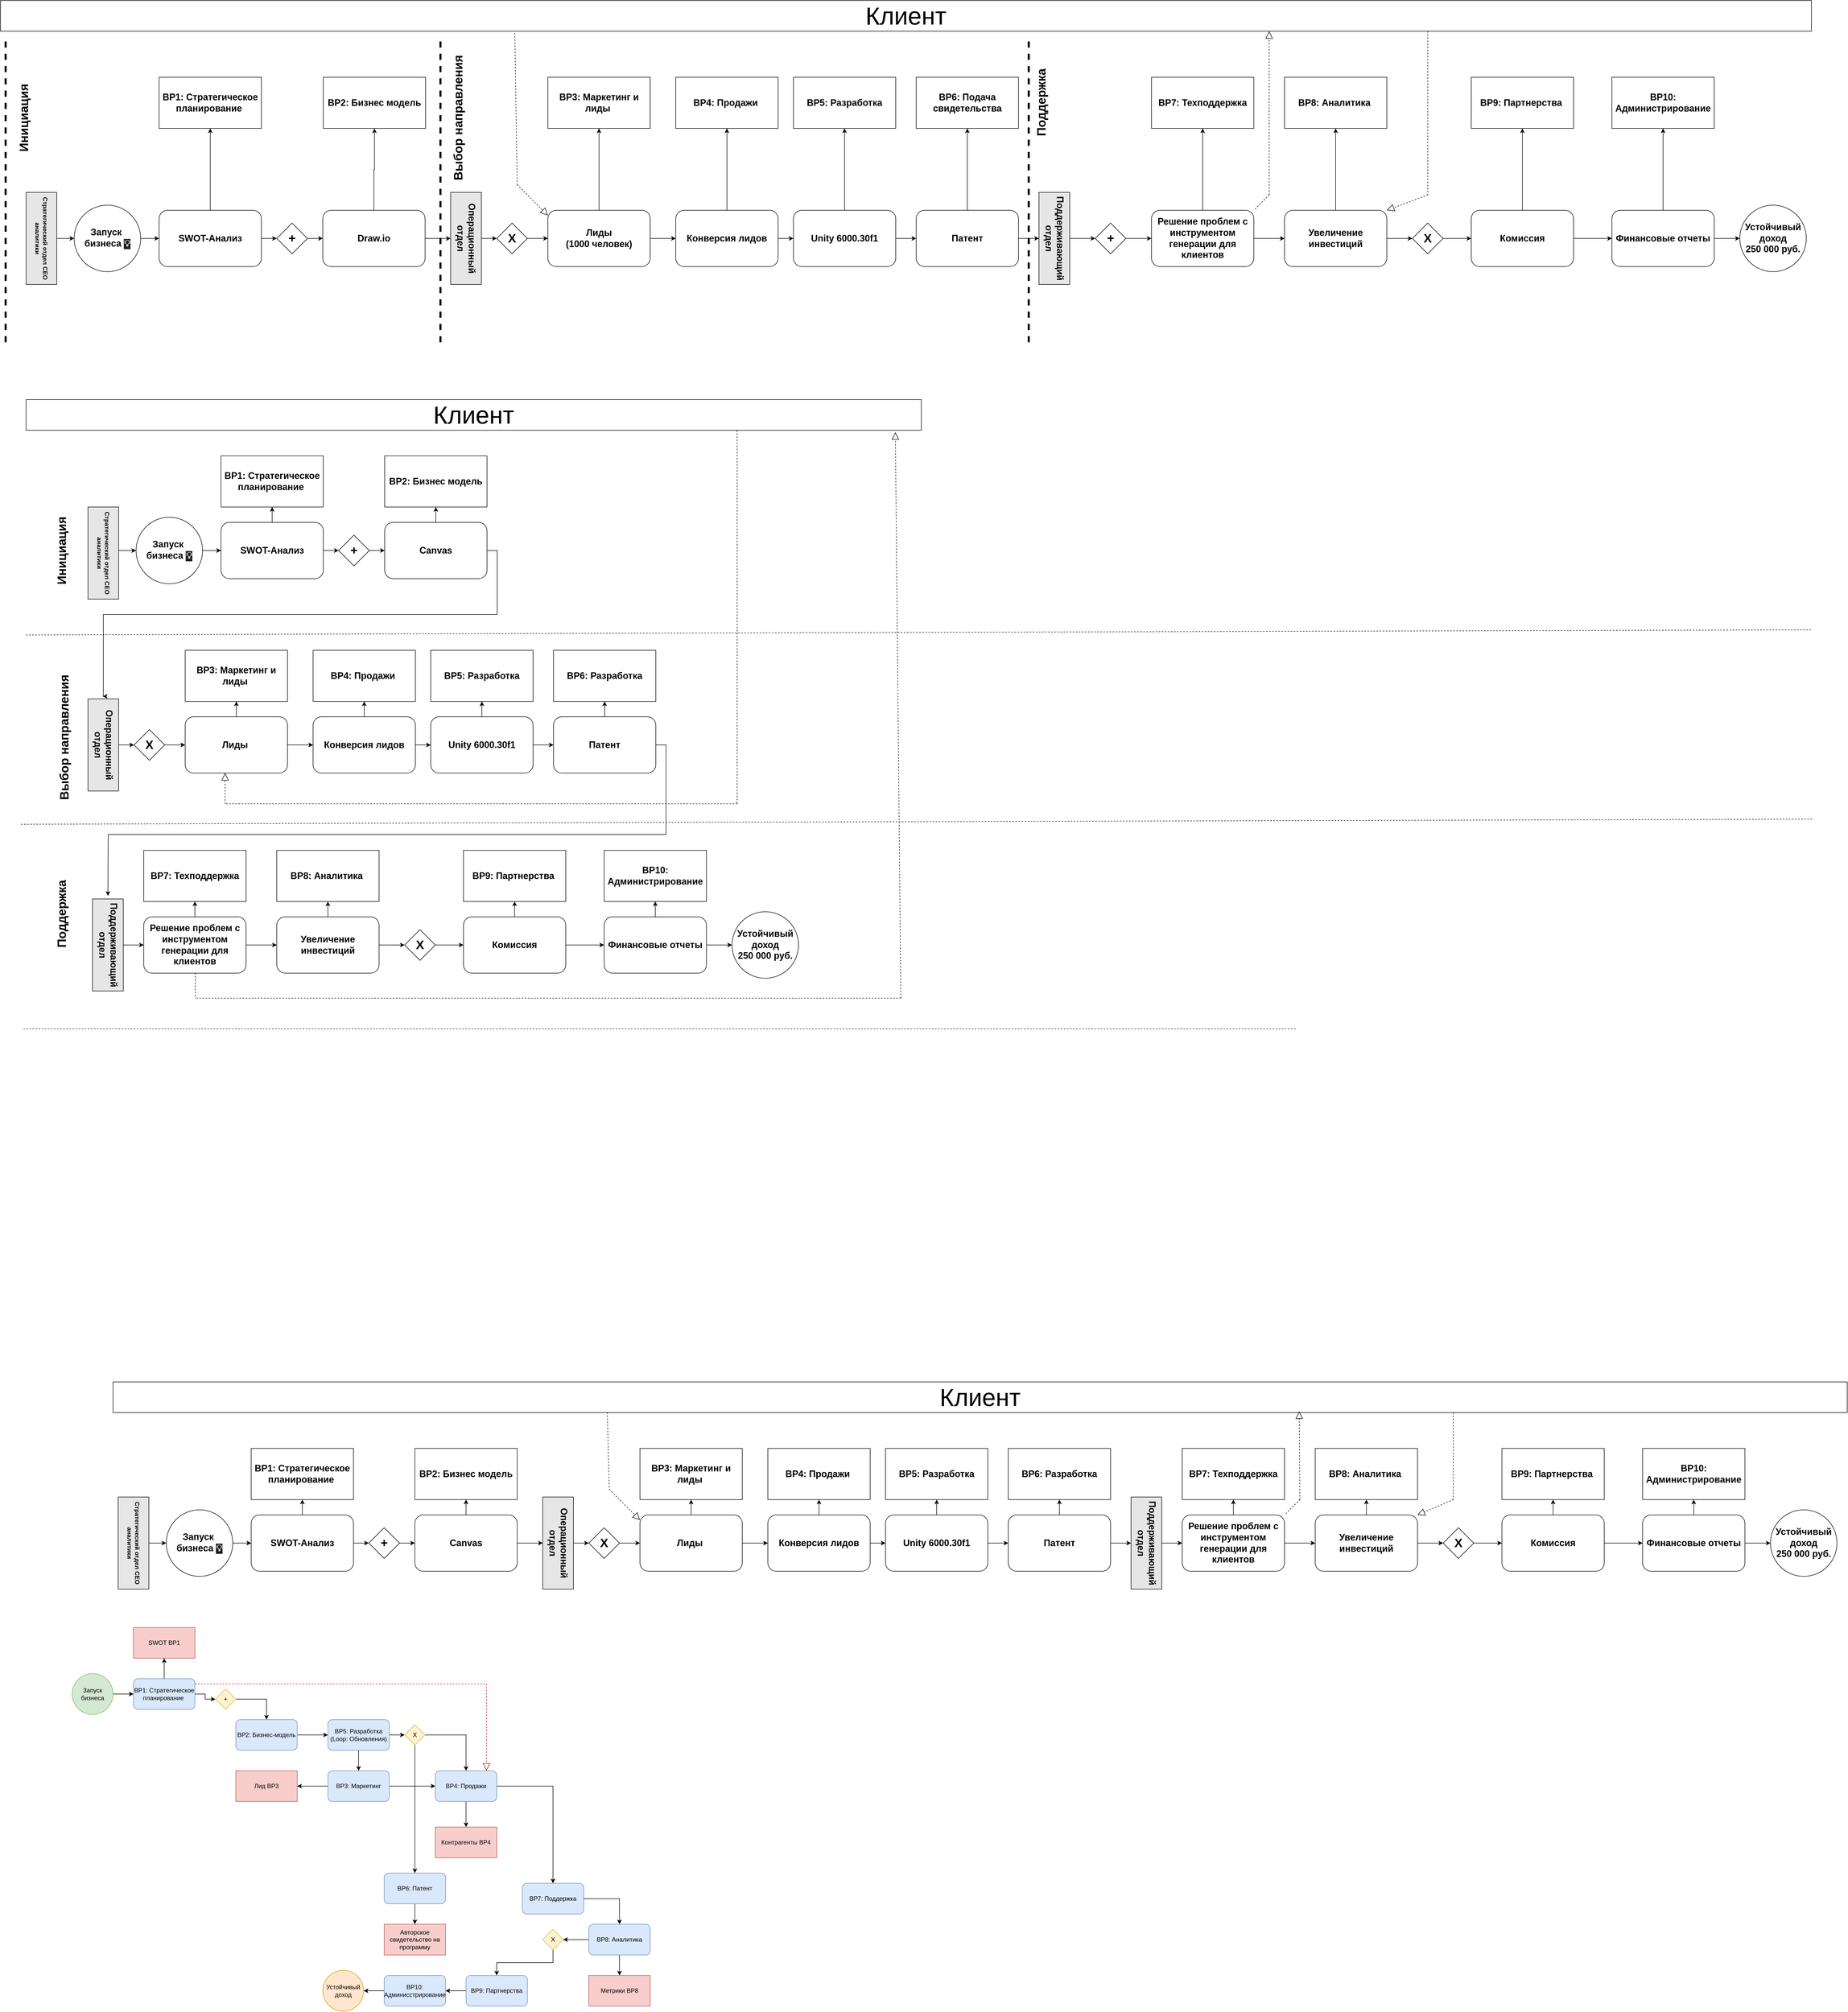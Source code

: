 <mxfile version="28.1.2">
  <diagram name="Страница — 1" id="ltm_6fakd4BBsWArmzIJ">
    <mxGraphModel dx="3143" dy="4974" grid="1" gridSize="10" guides="1" tooltips="1" connect="1" arrows="1" fold="1" page="1" pageScale="1" pageWidth="827" pageHeight="1169" math="0" shadow="0">
      <root>
        <mxCell id="0" />
        <mxCell id="1" parent="0" />
        <mxCell id="vy1yvZvSaZHZFVnlP1wL-4" style="edgeStyle=orthogonalEdgeStyle;rounded=0;orthogonalLoop=1;jettySize=auto;html=1;exitX=1;exitY=0.5;exitDx=0;exitDy=0;entryX=0;entryY=0.5;entryDx=0;entryDy=0;" parent="1" source="vy1yvZvSaZHZFVnlP1wL-1" target="vy1yvZvSaZHZFVnlP1wL-2" edge="1">
          <mxGeometry relative="1" as="geometry" />
        </mxCell>
        <mxCell id="vy1yvZvSaZHZFVnlP1wL-1" value="Запуск&lt;div&gt;бизнеса&lt;/div&gt;" style="ellipse;whiteSpace=wrap;html=1;aspect=fixed;fillColor=#d5e8d4;strokeColor=#82b366;" parent="1" vertex="1">
          <mxGeometry x="100" y="440" width="80" height="80" as="geometry" />
        </mxCell>
        <mxCell id="vy1yvZvSaZHZFVnlP1wL-5" style="edgeStyle=orthogonalEdgeStyle;rounded=0;orthogonalLoop=1;jettySize=auto;html=1;exitX=0.5;exitY=0;exitDx=0;exitDy=0;entryX=0.5;entryY=1;entryDx=0;entryDy=0;" parent="1" source="vy1yvZvSaZHZFVnlP1wL-2" target="vy1yvZvSaZHZFVnlP1wL-3" edge="1">
          <mxGeometry relative="1" as="geometry" />
        </mxCell>
        <mxCell id="vy1yvZvSaZHZFVnlP1wL-7" style="edgeStyle=orthogonalEdgeStyle;rounded=0;orthogonalLoop=1;jettySize=auto;html=1;exitX=1;exitY=0.5;exitDx=0;exitDy=0;" parent="1" source="vy1yvZvSaZHZFVnlP1wL-2" target="vy1yvZvSaZHZFVnlP1wL-6" edge="1">
          <mxGeometry relative="1" as="geometry" />
        </mxCell>
        <mxCell id="vy1yvZvSaZHZFVnlP1wL-2" value="BP1: Стратегическое планирование&amp;nbsp;" style="rounded=1;whiteSpace=wrap;html=1;fillColor=#dae8fc;strokeColor=#6c8ebf;" parent="1" vertex="1">
          <mxGeometry x="220" y="450" width="120" height="60" as="geometry" />
        </mxCell>
        <mxCell id="vy1yvZvSaZHZFVnlP1wL-3" value="SWOT BP1" style="rounded=0;whiteSpace=wrap;html=1;fillColor=#f8cecc;strokeColor=#b85450;" parent="1" vertex="1">
          <mxGeometry x="220" y="350" width="120" height="60" as="geometry" />
        </mxCell>
        <mxCell id="vy1yvZvSaZHZFVnlP1wL-9" style="edgeStyle=orthogonalEdgeStyle;rounded=0;orthogonalLoop=1;jettySize=auto;html=1;exitX=1;exitY=0.5;exitDx=0;exitDy=0;entryX=0.5;entryY=0;entryDx=0;entryDy=0;" parent="1" source="vy1yvZvSaZHZFVnlP1wL-6" target="vy1yvZvSaZHZFVnlP1wL-8" edge="1">
          <mxGeometry relative="1" as="geometry" />
        </mxCell>
        <mxCell id="vy1yvZvSaZHZFVnlP1wL-6" value="+" style="rhombus;whiteSpace=wrap;html=1;fillColor=#fff2cc;strokeColor=#d6b656;" parent="1" vertex="1">
          <mxGeometry x="380" y="470" width="40" height="40" as="geometry" />
        </mxCell>
        <mxCell id="vy1yvZvSaZHZFVnlP1wL-12" style="edgeStyle=orthogonalEdgeStyle;rounded=0;orthogonalLoop=1;jettySize=auto;html=1;exitX=1;exitY=0.5;exitDx=0;exitDy=0;entryX=0;entryY=0.5;entryDx=0;entryDy=0;" parent="1" source="vy1yvZvSaZHZFVnlP1wL-8" target="vy1yvZvSaZHZFVnlP1wL-10" edge="1">
          <mxGeometry relative="1" as="geometry" />
        </mxCell>
        <mxCell id="vy1yvZvSaZHZFVnlP1wL-8" value="BP2: Бизнес-модель" style="rounded=1;whiteSpace=wrap;html=1;fillColor=#dae8fc;strokeColor=#6c8ebf;" parent="1" vertex="1">
          <mxGeometry x="420" y="530" width="120" height="60" as="geometry" />
        </mxCell>
        <mxCell id="vy1yvZvSaZHZFVnlP1wL-13" style="edgeStyle=orthogonalEdgeStyle;rounded=0;orthogonalLoop=1;jettySize=auto;html=1;exitX=1;exitY=0.5;exitDx=0;exitDy=0;entryX=0;entryY=0.5;entryDx=0;entryDy=0;" parent="1" source="vy1yvZvSaZHZFVnlP1wL-10" target="vy1yvZvSaZHZFVnlP1wL-11" edge="1">
          <mxGeometry relative="1" as="geometry" />
        </mxCell>
        <mxCell id="vy1yvZvSaZHZFVnlP1wL-15" style="edgeStyle=orthogonalEdgeStyle;rounded=0;orthogonalLoop=1;jettySize=auto;html=1;exitX=0.5;exitY=1;exitDx=0;exitDy=0;entryX=0.5;entryY=0;entryDx=0;entryDy=0;" parent="1" source="vy1yvZvSaZHZFVnlP1wL-10" target="vy1yvZvSaZHZFVnlP1wL-14" edge="1">
          <mxGeometry relative="1" as="geometry" />
        </mxCell>
        <mxCell id="vy1yvZvSaZHZFVnlP1wL-10" value="BP5: Разработка (Loop: Обновления)" style="rounded=1;whiteSpace=wrap;html=1;fillColor=#dae8fc;strokeColor=#6c8ebf;" parent="1" vertex="1">
          <mxGeometry x="600" y="530" width="120" height="60" as="geometry" />
        </mxCell>
        <mxCell id="vy1yvZvSaZHZFVnlP1wL-17" style="edgeStyle=orthogonalEdgeStyle;rounded=0;orthogonalLoop=1;jettySize=auto;html=1;exitX=1;exitY=0.5;exitDx=0;exitDy=0;entryX=0.5;entryY=0;entryDx=0;entryDy=0;" parent="1" source="vy1yvZvSaZHZFVnlP1wL-11" target="vy1yvZvSaZHZFVnlP1wL-16" edge="1">
          <mxGeometry relative="1" as="geometry" />
        </mxCell>
        <mxCell id="vy1yvZvSaZHZFVnlP1wL-35" style="edgeStyle=orthogonalEdgeStyle;rounded=0;orthogonalLoop=1;jettySize=auto;html=1;exitX=0.5;exitY=1;exitDx=0;exitDy=0;entryX=0.5;entryY=0;entryDx=0;entryDy=0;" parent="1" source="vy1yvZvSaZHZFVnlP1wL-11" target="vy1yvZvSaZHZFVnlP1wL-31" edge="1">
          <mxGeometry relative="1" as="geometry" />
        </mxCell>
        <mxCell id="vy1yvZvSaZHZFVnlP1wL-11" value="X" style="rhombus;whiteSpace=wrap;html=1;fillColor=#fff2cc;strokeColor=#d6b656;" parent="1" vertex="1">
          <mxGeometry x="750" y="540" width="40" height="40" as="geometry" />
        </mxCell>
        <mxCell id="vy1yvZvSaZHZFVnlP1wL-18" style="edgeStyle=orthogonalEdgeStyle;rounded=0;orthogonalLoop=1;jettySize=auto;html=1;exitX=1;exitY=0.5;exitDx=0;exitDy=0;entryX=0;entryY=0.5;entryDx=0;entryDy=0;" parent="1" source="vy1yvZvSaZHZFVnlP1wL-14" target="vy1yvZvSaZHZFVnlP1wL-16" edge="1">
          <mxGeometry relative="1" as="geometry" />
        </mxCell>
        <mxCell id="vy1yvZvSaZHZFVnlP1wL-20" style="edgeStyle=orthogonalEdgeStyle;rounded=0;orthogonalLoop=1;jettySize=auto;html=1;exitX=0;exitY=0.5;exitDx=0;exitDy=0;entryX=1;entryY=0.5;entryDx=0;entryDy=0;" parent="1" source="vy1yvZvSaZHZFVnlP1wL-14" target="vy1yvZvSaZHZFVnlP1wL-19" edge="1">
          <mxGeometry relative="1" as="geometry" />
        </mxCell>
        <mxCell id="vy1yvZvSaZHZFVnlP1wL-14" value="BP3: Маркетинг" style="rounded=1;whiteSpace=wrap;html=1;fillColor=#dae8fc;strokeColor=#6c8ebf;" parent="1" vertex="1">
          <mxGeometry x="600" y="630" width="120" height="60" as="geometry" />
        </mxCell>
        <mxCell id="vy1yvZvSaZHZFVnlP1wL-22" style="edgeStyle=orthogonalEdgeStyle;rounded=0;orthogonalLoop=1;jettySize=auto;html=1;exitX=0.5;exitY=1;exitDx=0;exitDy=0;entryX=0.5;entryY=0;entryDx=0;entryDy=0;" parent="1" source="vy1yvZvSaZHZFVnlP1wL-16" target="vy1yvZvSaZHZFVnlP1wL-21" edge="1">
          <mxGeometry relative="1" as="geometry" />
        </mxCell>
        <mxCell id="vy1yvZvSaZHZFVnlP1wL-24" style="edgeStyle=orthogonalEdgeStyle;rounded=0;orthogonalLoop=1;jettySize=auto;html=1;exitX=1;exitY=0.5;exitDx=0;exitDy=0;entryX=0.5;entryY=0;entryDx=0;entryDy=0;" parent="1" source="vy1yvZvSaZHZFVnlP1wL-16" target="vy1yvZvSaZHZFVnlP1wL-23" edge="1">
          <mxGeometry relative="1" as="geometry" />
        </mxCell>
        <mxCell id="vy1yvZvSaZHZFVnlP1wL-16" value="BP4: Продажи" style="rounded=1;whiteSpace=wrap;html=1;fillColor=#dae8fc;strokeColor=#6c8ebf;" parent="1" vertex="1">
          <mxGeometry x="810" y="630" width="120" height="60" as="geometry" />
        </mxCell>
        <mxCell id="vy1yvZvSaZHZFVnlP1wL-19" value="Лид BP3" style="rounded=0;whiteSpace=wrap;html=1;fillColor=#f8cecc;strokeColor=#b85450;" parent="1" vertex="1">
          <mxGeometry x="420" y="630" width="120" height="60" as="geometry" />
        </mxCell>
        <mxCell id="vy1yvZvSaZHZFVnlP1wL-21" value="Контрагенты BP4" style="rounded=0;whiteSpace=wrap;html=1;fillColor=#f8cecc;strokeColor=#b85450;" parent="1" vertex="1">
          <mxGeometry x="810" y="740" width="120" height="60" as="geometry" />
        </mxCell>
        <mxCell id="vy1yvZvSaZHZFVnlP1wL-26" style="edgeStyle=orthogonalEdgeStyle;rounded=0;orthogonalLoop=1;jettySize=auto;html=1;exitX=1;exitY=0.5;exitDx=0;exitDy=0;entryX=0.5;entryY=0;entryDx=0;entryDy=0;" parent="1" source="vy1yvZvSaZHZFVnlP1wL-23" target="vy1yvZvSaZHZFVnlP1wL-25" edge="1">
          <mxGeometry relative="1" as="geometry" />
        </mxCell>
        <mxCell id="vy1yvZvSaZHZFVnlP1wL-23" value="BP7: Поддержка" style="rounded=1;whiteSpace=wrap;html=1;fillColor=#dae8fc;strokeColor=#6c8ebf;" parent="1" vertex="1">
          <mxGeometry x="980" y="850" width="120" height="60" as="geometry" />
        </mxCell>
        <mxCell id="vy1yvZvSaZHZFVnlP1wL-28" style="edgeStyle=orthogonalEdgeStyle;rounded=0;orthogonalLoop=1;jettySize=auto;html=1;exitX=0.5;exitY=1;exitDx=0;exitDy=0;entryX=0.5;entryY=0;entryDx=0;entryDy=0;" parent="1" source="vy1yvZvSaZHZFVnlP1wL-25" target="vy1yvZvSaZHZFVnlP1wL-27" edge="1">
          <mxGeometry relative="1" as="geometry" />
        </mxCell>
        <mxCell id="vy1yvZvSaZHZFVnlP1wL-30" style="edgeStyle=orthogonalEdgeStyle;rounded=0;orthogonalLoop=1;jettySize=auto;html=1;exitX=0;exitY=0.5;exitDx=0;exitDy=0;entryX=1;entryY=0.5;entryDx=0;entryDy=0;" parent="1" source="vy1yvZvSaZHZFVnlP1wL-25" target="vy1yvZvSaZHZFVnlP1wL-29" edge="1">
          <mxGeometry relative="1" as="geometry" />
        </mxCell>
        <mxCell id="vy1yvZvSaZHZFVnlP1wL-25" value="BP8: Аналитика" style="rounded=1;whiteSpace=wrap;html=1;fillColor=#dae8fc;strokeColor=#6c8ebf;" parent="1" vertex="1">
          <mxGeometry x="1110" y="930" width="120" height="60" as="geometry" />
        </mxCell>
        <mxCell id="vy1yvZvSaZHZFVnlP1wL-27" value="Метрики BP8" style="rounded=0;whiteSpace=wrap;html=1;fillColor=#f8cecc;strokeColor=#b85450;" parent="1" vertex="1">
          <mxGeometry x="1110" y="1030" width="120" height="60" as="geometry" />
        </mxCell>
        <mxCell id="vy1yvZvSaZHZFVnlP1wL-38" style="edgeStyle=orthogonalEdgeStyle;rounded=0;orthogonalLoop=1;jettySize=auto;html=1;exitX=0.5;exitY=1;exitDx=0;exitDy=0;entryX=0.5;entryY=0;entryDx=0;entryDy=0;" parent="1" source="vy1yvZvSaZHZFVnlP1wL-29" target="vy1yvZvSaZHZFVnlP1wL-37" edge="1">
          <mxGeometry relative="1" as="geometry" />
        </mxCell>
        <mxCell id="vy1yvZvSaZHZFVnlP1wL-29" value="X" style="rhombus;whiteSpace=wrap;html=1;fillColor=#fff2cc;strokeColor=#d6b656;" parent="1" vertex="1">
          <mxGeometry x="1020" y="940" width="40" height="40" as="geometry" />
        </mxCell>
        <mxCell id="vy1yvZvSaZHZFVnlP1wL-36" style="edgeStyle=orthogonalEdgeStyle;rounded=0;orthogonalLoop=1;jettySize=auto;html=1;exitX=0.5;exitY=1;exitDx=0;exitDy=0;entryX=0.5;entryY=0;entryDx=0;entryDy=0;" parent="1" source="vy1yvZvSaZHZFVnlP1wL-31" target="vy1yvZvSaZHZFVnlP1wL-33" edge="1">
          <mxGeometry relative="1" as="geometry" />
        </mxCell>
        <mxCell id="vy1yvZvSaZHZFVnlP1wL-31" value="BP6: Патент" style="rounded=1;whiteSpace=wrap;html=1;fillColor=#dae8fc;strokeColor=#6c8ebf;" parent="1" vertex="1">
          <mxGeometry x="710" y="830" width="120" height="60" as="geometry" />
        </mxCell>
        <mxCell id="vy1yvZvSaZHZFVnlP1wL-33" value="Авторское свидетельство на программу" style="rounded=0;whiteSpace=wrap;html=1;fillColor=#f8cecc;strokeColor=#b85450;" parent="1" vertex="1">
          <mxGeometry x="710" y="930" width="120" height="60" as="geometry" />
        </mxCell>
        <mxCell id="vy1yvZvSaZHZFVnlP1wL-40" style="edgeStyle=orthogonalEdgeStyle;rounded=0;orthogonalLoop=1;jettySize=auto;html=1;exitX=0;exitY=0.5;exitDx=0;exitDy=0;entryX=1;entryY=0.5;entryDx=0;entryDy=0;" parent="1" source="vy1yvZvSaZHZFVnlP1wL-37" target="vy1yvZvSaZHZFVnlP1wL-39" edge="1">
          <mxGeometry relative="1" as="geometry" />
        </mxCell>
        <mxCell id="vy1yvZvSaZHZFVnlP1wL-37" value="BP9: Партнерства" style="rounded=1;whiteSpace=wrap;html=1;fillColor=#dae8fc;strokeColor=#6c8ebf;" parent="1" vertex="1">
          <mxGeometry x="870" y="1030" width="120" height="60" as="geometry" />
        </mxCell>
        <mxCell id="vy1yvZvSaZHZFVnlP1wL-42" style="edgeStyle=orthogonalEdgeStyle;rounded=0;orthogonalLoop=1;jettySize=auto;html=1;exitX=0;exitY=0.5;exitDx=0;exitDy=0;entryX=1;entryY=0.5;entryDx=0;entryDy=0;" parent="1" source="vy1yvZvSaZHZFVnlP1wL-39" target="vy1yvZvSaZHZFVnlP1wL-41" edge="1">
          <mxGeometry relative="1" as="geometry" />
        </mxCell>
        <mxCell id="vy1yvZvSaZHZFVnlP1wL-39" value="BP10: Админисстрирование" style="rounded=1;whiteSpace=wrap;html=1;fillColor=#dae8fc;strokeColor=#6c8ebf;" parent="1" vertex="1">
          <mxGeometry x="710" y="1030" width="120" height="60" as="geometry" />
        </mxCell>
        <mxCell id="vy1yvZvSaZHZFVnlP1wL-41" value="Устойчивый&lt;div&gt;доход&lt;/div&gt;" style="ellipse;whiteSpace=wrap;html=1;aspect=fixed;fillColor=#ffe6cc;strokeColor=#d79b00;" parent="1" vertex="1">
          <mxGeometry x="590" y="1020" width="80" height="80" as="geometry" />
        </mxCell>
        <mxCell id="vy1yvZvSaZHZFVnlP1wL-43" value="" style="endArrow=block;dashed=1;endFill=0;endSize=12;html=1;rounded=0;entryX=0.833;entryY=0;entryDx=0;entryDy=0;entryPerimeter=0;fillColor=#f8cecc;strokeColor=#B80D00;" parent="1" target="vy1yvZvSaZHZFVnlP1wL-16" edge="1">
          <mxGeometry width="160" relative="1" as="geometry">
            <mxPoint x="910" y="460" as="sourcePoint" />
            <mxPoint x="960" y="479.5" as="targetPoint" />
          </mxGeometry>
        </mxCell>
        <mxCell id="vy1yvZvSaZHZFVnlP1wL-44" value="" style="endArrow=none;dashed=1;html=1;rounded=0;strokeColor=#FF0000;" parent="1" edge="1">
          <mxGeometry width="50" height="50" relative="1" as="geometry">
            <mxPoint x="340" y="460" as="sourcePoint" />
            <mxPoint x="910" y="460" as="targetPoint" />
          </mxGeometry>
        </mxCell>
        <mxCell id="-sYDUXJ36ls7c_k2lDZH-23" style="edgeStyle=orthogonalEdgeStyle;rounded=0;orthogonalLoop=1;jettySize=auto;html=1;exitX=0.5;exitY=0;exitDx=0;exitDy=0;entryX=0;entryY=0.5;entryDx=0;entryDy=0;" parent="1" source="-sYDUXJ36ls7c_k2lDZH-1" target="-sYDUXJ36ls7c_k2lDZH-2" edge="1">
          <mxGeometry relative="1" as="geometry" />
        </mxCell>
        <mxCell id="-sYDUXJ36ls7c_k2lDZH-1" value="&lt;b&gt;Стратегический отдел CEO аналитики&lt;/b&gt;" style="rounded=0;whiteSpace=wrap;html=1;rotation=90;fillColor=#E6E6E6;" parent="1" vertex="1">
          <mxGeometry x="130" y="155" width="180" height="60" as="geometry" />
        </mxCell>
        <mxCell id="-sYDUXJ36ls7c_k2lDZH-5" style="edgeStyle=orthogonalEdgeStyle;rounded=0;orthogonalLoop=1;jettySize=auto;html=1;exitX=1;exitY=0.5;exitDx=0;exitDy=0;entryX=0;entryY=0.5;entryDx=0;entryDy=0;" parent="1" source="-sYDUXJ36ls7c_k2lDZH-2" target="-sYDUXJ36ls7c_k2lDZH-3" edge="1">
          <mxGeometry relative="1" as="geometry" />
        </mxCell>
        <mxCell id="-sYDUXJ36ls7c_k2lDZH-2" value="&lt;b&gt;&lt;font style=&quot;font-size: 18px;&quot;&gt;Запуск&amp;nbsp; бизнеса&amp;nbsp;&lt;span style=&quot;background-color: rgb(31, 31, 31); color: rgb(204, 204, 204); font-family: Consolas, &amp;quot;Courier New&amp;quot;, monospace; white-space: pre;&quot;&gt;💡&lt;/span&gt;&lt;/font&gt;&lt;/b&gt;" style="ellipse;whiteSpace=wrap;html=1;aspect=fixed;" parent="1" vertex="1">
          <mxGeometry x="284" y="120" width="130" height="130" as="geometry" />
        </mxCell>
        <mxCell id="-sYDUXJ36ls7c_k2lDZH-8" style="edgeStyle=orthogonalEdgeStyle;rounded=0;orthogonalLoop=1;jettySize=auto;html=1;exitX=0.5;exitY=0;exitDx=0;exitDy=0;entryX=0.5;entryY=1;entryDx=0;entryDy=0;" parent="1" source="-sYDUXJ36ls7c_k2lDZH-3" target="-sYDUXJ36ls7c_k2lDZH-4" edge="1">
          <mxGeometry relative="1" as="geometry" />
        </mxCell>
        <mxCell id="-sYDUXJ36ls7c_k2lDZH-9" style="edgeStyle=orthogonalEdgeStyle;rounded=0;orthogonalLoop=1;jettySize=auto;html=1;exitX=1;exitY=0.5;exitDx=0;exitDy=0;entryX=0;entryY=0.5;entryDx=0;entryDy=0;" parent="1" source="-sYDUXJ36ls7c_k2lDZH-3" target="-sYDUXJ36ls7c_k2lDZH-6" edge="1">
          <mxGeometry relative="1" as="geometry" />
        </mxCell>
        <mxCell id="-sYDUXJ36ls7c_k2lDZH-3" value="&lt;b&gt;&lt;font style=&quot;font-size: 18px;&quot;&gt;SWOT-Анализ&lt;/font&gt;&lt;/b&gt;" style="rounded=1;whiteSpace=wrap;html=1;" parent="1" vertex="1">
          <mxGeometry x="450" y="130" width="200" height="110" as="geometry" />
        </mxCell>
        <mxCell id="-sYDUXJ36ls7c_k2lDZH-4" value="&lt;font style=&quot;font-size: 18px;&quot;&gt;&lt;b&gt;BP1: Стратегическое планирование&amp;nbsp;&lt;/b&gt;&lt;/font&gt;" style="rounded=0;whiteSpace=wrap;html=1;" parent="1" vertex="1">
          <mxGeometry x="450" width="200" height="100" as="geometry" />
        </mxCell>
        <mxCell id="-sYDUXJ36ls7c_k2lDZH-10" style="edgeStyle=orthogonalEdgeStyle;rounded=0;orthogonalLoop=1;jettySize=auto;html=1;exitX=1;exitY=0.5;exitDx=0;exitDy=0;entryX=0;entryY=0.5;entryDx=0;entryDy=0;" parent="1" source="-sYDUXJ36ls7c_k2lDZH-6" target="-sYDUXJ36ls7c_k2lDZH-7" edge="1">
          <mxGeometry relative="1" as="geometry" />
        </mxCell>
        <mxCell id="-sYDUXJ36ls7c_k2lDZH-6" value="&lt;font style=&quot;font-size: 24px;&quot;&gt;&lt;b&gt;+&lt;/b&gt;&lt;/font&gt;" style="rhombus;whiteSpace=wrap;html=1;" parent="1" vertex="1">
          <mxGeometry x="680" y="155" width="60" height="60" as="geometry" />
        </mxCell>
        <mxCell id="-sYDUXJ36ls7c_k2lDZH-12" style="edgeStyle=orthogonalEdgeStyle;rounded=0;orthogonalLoop=1;jettySize=auto;html=1;exitX=0.5;exitY=0;exitDx=0;exitDy=0;entryX=0.5;entryY=1;entryDx=0;entryDy=0;" parent="1" source="-sYDUXJ36ls7c_k2lDZH-7" target="-sYDUXJ36ls7c_k2lDZH-11" edge="1">
          <mxGeometry relative="1" as="geometry" />
        </mxCell>
        <mxCell id="-sYDUXJ36ls7c_k2lDZH-15" style="edgeStyle=orthogonalEdgeStyle;rounded=0;orthogonalLoop=1;jettySize=auto;html=1;exitX=1;exitY=0.5;exitDx=0;exitDy=0;entryX=0.5;entryY=1;entryDx=0;entryDy=0;" parent="1" source="-sYDUXJ36ls7c_k2lDZH-7" target="-sYDUXJ36ls7c_k2lDZH-13" edge="1">
          <mxGeometry relative="1" as="geometry" />
        </mxCell>
        <mxCell id="-sYDUXJ36ls7c_k2lDZH-7" value="&lt;font style=&quot;font-size: 18px;&quot;&gt;&lt;b&gt;Canvas&lt;/b&gt;&lt;/font&gt;" style="rounded=1;whiteSpace=wrap;html=1;" parent="1" vertex="1">
          <mxGeometry x="770" y="130" width="200" height="110" as="geometry" />
        </mxCell>
        <mxCell id="-sYDUXJ36ls7c_k2lDZH-11" value="&lt;b&gt;&lt;font style=&quot;font-size: 18px;&quot;&gt;BP2: Бизнес модель&lt;/font&gt;&lt;/b&gt;" style="rounded=0;whiteSpace=wrap;html=1;" parent="1" vertex="1">
          <mxGeometry x="770" width="200" height="100" as="geometry" />
        </mxCell>
        <mxCell id="-sYDUXJ36ls7c_k2lDZH-24" style="edgeStyle=orthogonalEdgeStyle;rounded=0;orthogonalLoop=1;jettySize=auto;html=1;exitX=0.5;exitY=0;exitDx=0;exitDy=0;entryX=0;entryY=0.5;entryDx=0;entryDy=0;" parent="1" source="-sYDUXJ36ls7c_k2lDZH-13" target="-sYDUXJ36ls7c_k2lDZH-17" edge="1">
          <mxGeometry relative="1" as="geometry" />
        </mxCell>
        <mxCell id="-sYDUXJ36ls7c_k2lDZH-13" value="&lt;font style=&quot;font-size: 18px;&quot;&gt;&lt;b&gt;Операционный отдел&lt;/b&gt;&lt;/font&gt;" style="rounded=0;whiteSpace=wrap;html=1;rotation=90;fillColor=#E6E6E6;" parent="1" vertex="1">
          <mxGeometry x="960" y="155" width="180" height="60" as="geometry" />
        </mxCell>
        <mxCell id="-sYDUXJ36ls7c_k2lDZH-14" value="&lt;font style=&quot;font-size: 48px;&quot;&gt;Клиент&lt;/font&gt;" style="rounded=0;whiteSpace=wrap;html=1;" parent="1" vertex="1">
          <mxGeometry x="180" y="-130" width="3390" height="60" as="geometry" />
        </mxCell>
        <mxCell id="-sYDUXJ36ls7c_k2lDZH-25" style="edgeStyle=orthogonalEdgeStyle;rounded=0;orthogonalLoop=1;jettySize=auto;html=1;exitX=1;exitY=0.5;exitDx=0;exitDy=0;entryX=0;entryY=0.5;entryDx=0;entryDy=0;" parent="1" source="-sYDUXJ36ls7c_k2lDZH-17" target="-sYDUXJ36ls7c_k2lDZH-20" edge="1">
          <mxGeometry relative="1" as="geometry" />
        </mxCell>
        <mxCell id="-sYDUXJ36ls7c_k2lDZH-17" value="&lt;span style=&quot;font-size: 24px;&quot;&gt;&lt;b&gt;X&lt;/b&gt;&lt;/span&gt;" style="rhombus;whiteSpace=wrap;html=1;" parent="1" vertex="1">
          <mxGeometry x="1110" y="155" width="60" height="60" as="geometry" />
        </mxCell>
        <mxCell id="-sYDUXJ36ls7c_k2lDZH-42" style="edgeStyle=orthogonalEdgeStyle;rounded=0;orthogonalLoop=1;jettySize=auto;html=1;exitX=0.5;exitY=0;exitDx=0;exitDy=0;entryX=0;entryY=0.5;entryDx=0;entryDy=0;" parent="1" source="-sYDUXJ36ls7c_k2lDZH-19" target="-sYDUXJ36ls7c_k2lDZH-41" edge="1">
          <mxGeometry relative="1" as="geometry" />
        </mxCell>
        <mxCell id="-sYDUXJ36ls7c_k2lDZH-19" value="&lt;font style=&quot;font-size: 18px;&quot;&gt;&lt;b&gt;Поддерживающий отдел&lt;/b&gt;&lt;/font&gt;" style="rounded=0;whiteSpace=wrap;html=1;rotation=90;fillColor=#E6E6E6;" parent="1" vertex="1">
          <mxGeometry x="2110" y="155" width="180" height="60" as="geometry" />
        </mxCell>
        <mxCell id="-sYDUXJ36ls7c_k2lDZH-26" style="edgeStyle=orthogonalEdgeStyle;rounded=0;orthogonalLoop=1;jettySize=auto;html=1;exitX=0.5;exitY=0;exitDx=0;exitDy=0;entryX=0.5;entryY=1;entryDx=0;entryDy=0;" parent="1" source="-sYDUXJ36ls7c_k2lDZH-20" target="-sYDUXJ36ls7c_k2lDZH-21" edge="1">
          <mxGeometry relative="1" as="geometry" />
        </mxCell>
        <mxCell id="-sYDUXJ36ls7c_k2lDZH-28" style="edgeStyle=orthogonalEdgeStyle;rounded=0;orthogonalLoop=1;jettySize=auto;html=1;exitX=1;exitY=0.5;exitDx=0;exitDy=0;entryX=0;entryY=0.5;entryDx=0;entryDy=0;" parent="1" source="-sYDUXJ36ls7c_k2lDZH-20" target="-sYDUXJ36ls7c_k2lDZH-27" edge="1">
          <mxGeometry relative="1" as="geometry" />
        </mxCell>
        <mxCell id="-sYDUXJ36ls7c_k2lDZH-20" value="&lt;font style=&quot;font-size: 18px;&quot;&gt;&lt;b&gt;Лиды&amp;nbsp;&lt;/b&gt;&lt;/font&gt;" style="rounded=1;whiteSpace=wrap;html=1;" parent="1" vertex="1">
          <mxGeometry x="1210" y="130" width="200" height="110" as="geometry" />
        </mxCell>
        <mxCell id="-sYDUXJ36ls7c_k2lDZH-21" value="&lt;font style=&quot;font-size: 18px;&quot;&gt;&lt;b&gt;BP3: Маркетинг и лиды&amp;nbsp;&lt;/b&gt;&lt;/font&gt;" style="rounded=0;whiteSpace=wrap;html=1;" parent="1" vertex="1">
          <mxGeometry x="1210" width="200" height="100" as="geometry" />
        </mxCell>
        <mxCell id="-sYDUXJ36ls7c_k2lDZH-30" style="edgeStyle=orthogonalEdgeStyle;rounded=0;orthogonalLoop=1;jettySize=auto;html=1;exitX=0.5;exitY=0;exitDx=0;exitDy=0;entryX=0.5;entryY=1;entryDx=0;entryDy=0;" parent="1" source="-sYDUXJ36ls7c_k2lDZH-27" target="-sYDUXJ36ls7c_k2lDZH-29" edge="1">
          <mxGeometry relative="1" as="geometry" />
        </mxCell>
        <mxCell id="-sYDUXJ36ls7c_k2lDZH-34" style="edgeStyle=orthogonalEdgeStyle;rounded=0;orthogonalLoop=1;jettySize=auto;html=1;exitX=1;exitY=0.5;exitDx=0;exitDy=0;entryX=0;entryY=0.5;entryDx=0;entryDy=0;" parent="1" source="-sYDUXJ36ls7c_k2lDZH-27" target="-sYDUXJ36ls7c_k2lDZH-31" edge="1">
          <mxGeometry relative="1" as="geometry" />
        </mxCell>
        <mxCell id="-sYDUXJ36ls7c_k2lDZH-27" value="&lt;b&gt;&lt;font style=&quot;font-size: 18px;&quot;&gt;Конверсия лидов&lt;/font&gt;&lt;/b&gt;" style="rounded=1;whiteSpace=wrap;html=1;" parent="1" vertex="1">
          <mxGeometry x="1460" y="130" width="200" height="110" as="geometry" />
        </mxCell>
        <mxCell id="-sYDUXJ36ls7c_k2lDZH-29" value="&lt;font style=&quot;font-size: 18px;&quot;&gt;&lt;b&gt;BP4: Продажи&amp;nbsp;&lt;/b&gt;&lt;/font&gt;" style="rounded=0;whiteSpace=wrap;html=1;" parent="1" vertex="1">
          <mxGeometry x="1460" width="200" height="100" as="geometry" />
        </mxCell>
        <mxCell id="-sYDUXJ36ls7c_k2lDZH-33" style="edgeStyle=orthogonalEdgeStyle;rounded=0;orthogonalLoop=1;jettySize=auto;html=1;exitX=0.5;exitY=0;exitDx=0;exitDy=0;entryX=0.5;entryY=1;entryDx=0;entryDy=0;" parent="1" source="-sYDUXJ36ls7c_k2lDZH-31" target="-sYDUXJ36ls7c_k2lDZH-32" edge="1">
          <mxGeometry relative="1" as="geometry" />
        </mxCell>
        <mxCell id="-sYDUXJ36ls7c_k2lDZH-37" style="edgeStyle=orthogonalEdgeStyle;rounded=0;orthogonalLoop=1;jettySize=auto;html=1;exitX=1;exitY=0.5;exitDx=0;exitDy=0;entryX=0;entryY=0.5;entryDx=0;entryDy=0;" parent="1" source="-sYDUXJ36ls7c_k2lDZH-31" target="-sYDUXJ36ls7c_k2lDZH-36" edge="1">
          <mxGeometry relative="1" as="geometry" />
        </mxCell>
        <mxCell id="-sYDUXJ36ls7c_k2lDZH-31" value="&lt;font style=&quot;font-size: 18px;&quot;&gt;&lt;b&gt;Unity 6000.30f1&lt;/b&gt;&lt;/font&gt;" style="rounded=1;whiteSpace=wrap;html=1;" parent="1" vertex="1">
          <mxGeometry x="1690" y="130" width="200" height="110" as="geometry" />
        </mxCell>
        <mxCell id="-sYDUXJ36ls7c_k2lDZH-32" value="&lt;font style=&quot;font-size: 18px;&quot;&gt;&lt;b&gt;BP5: Разработка&lt;/b&gt;&lt;/font&gt;" style="rounded=0;whiteSpace=wrap;html=1;" parent="1" vertex="1">
          <mxGeometry x="1690" width="200" height="100" as="geometry" />
        </mxCell>
        <mxCell id="-sYDUXJ36ls7c_k2lDZH-39" style="edgeStyle=orthogonalEdgeStyle;rounded=0;orthogonalLoop=1;jettySize=auto;html=1;exitX=0.5;exitY=0;exitDx=0;exitDy=0;entryX=0.5;entryY=1;entryDx=0;entryDy=0;" parent="1" source="-sYDUXJ36ls7c_k2lDZH-36" target="-sYDUXJ36ls7c_k2lDZH-38" edge="1">
          <mxGeometry relative="1" as="geometry" />
        </mxCell>
        <mxCell id="-sYDUXJ36ls7c_k2lDZH-40" style="edgeStyle=orthogonalEdgeStyle;rounded=0;orthogonalLoop=1;jettySize=auto;html=1;exitX=1;exitY=0.5;exitDx=0;exitDy=0;entryX=0.5;entryY=1;entryDx=0;entryDy=0;" parent="1" source="-sYDUXJ36ls7c_k2lDZH-36" target="-sYDUXJ36ls7c_k2lDZH-19" edge="1">
          <mxGeometry relative="1" as="geometry" />
        </mxCell>
        <mxCell id="-sYDUXJ36ls7c_k2lDZH-36" value="&lt;font style=&quot;font-size: 18px;&quot;&gt;&lt;b&gt;Патент&lt;/b&gt;&lt;/font&gt;" style="rounded=1;whiteSpace=wrap;html=1;" parent="1" vertex="1">
          <mxGeometry x="1930" y="130" width="200" height="110" as="geometry" />
        </mxCell>
        <mxCell id="-sYDUXJ36ls7c_k2lDZH-38" value="&lt;b&gt;&lt;font style=&quot;font-size: 18px;&quot;&gt;BP6: Разработка&lt;/font&gt;&lt;/b&gt;" style="rounded=0;whiteSpace=wrap;html=1;" parent="1" vertex="1">
          <mxGeometry x="1930" width="200" height="100" as="geometry" />
        </mxCell>
        <mxCell id="-sYDUXJ36ls7c_k2lDZH-44" style="edgeStyle=orthogonalEdgeStyle;rounded=0;orthogonalLoop=1;jettySize=auto;html=1;exitX=0.5;exitY=0;exitDx=0;exitDy=0;entryX=0.5;entryY=1;entryDx=0;entryDy=0;" parent="1" source="-sYDUXJ36ls7c_k2lDZH-41" target="-sYDUXJ36ls7c_k2lDZH-43" edge="1">
          <mxGeometry relative="1" as="geometry" />
        </mxCell>
        <mxCell id="-sYDUXJ36ls7c_k2lDZH-46" style="edgeStyle=orthogonalEdgeStyle;rounded=0;orthogonalLoop=1;jettySize=auto;html=1;exitX=1;exitY=0.5;exitDx=0;exitDy=0;entryX=0;entryY=0.5;entryDx=0;entryDy=0;" parent="1" source="-sYDUXJ36ls7c_k2lDZH-41" target="-sYDUXJ36ls7c_k2lDZH-45" edge="1">
          <mxGeometry relative="1" as="geometry" />
        </mxCell>
        <mxCell id="-sYDUXJ36ls7c_k2lDZH-41" value="&lt;b&gt;&lt;font style=&quot;font-size: 18px;&quot;&gt;Решение проблем с инструментом генерации для клиентов&lt;/font&gt;&lt;/b&gt;" style="rounded=1;whiteSpace=wrap;html=1;" parent="1" vertex="1">
          <mxGeometry x="2270" y="130" width="200" height="110" as="geometry" />
        </mxCell>
        <mxCell id="-sYDUXJ36ls7c_k2lDZH-43" value="&lt;font style=&quot;font-size: 18px;&quot;&gt;&lt;b&gt;BP7: Техподдержка&lt;/b&gt;&lt;/font&gt;" style="rounded=0;whiteSpace=wrap;html=1;" parent="1" vertex="1">
          <mxGeometry x="2270" width="200" height="100" as="geometry" />
        </mxCell>
        <mxCell id="-sYDUXJ36ls7c_k2lDZH-48" style="edgeStyle=orthogonalEdgeStyle;rounded=0;orthogonalLoop=1;jettySize=auto;html=1;exitX=0.5;exitY=0;exitDx=0;exitDy=0;entryX=0.5;entryY=1;entryDx=0;entryDy=0;" parent="1" source="-sYDUXJ36ls7c_k2lDZH-45" target="-sYDUXJ36ls7c_k2lDZH-47" edge="1">
          <mxGeometry relative="1" as="geometry" />
        </mxCell>
        <mxCell id="-sYDUXJ36ls7c_k2lDZH-50" style="edgeStyle=orthogonalEdgeStyle;rounded=0;orthogonalLoop=1;jettySize=auto;html=1;exitX=1;exitY=0.5;exitDx=0;exitDy=0;entryX=0;entryY=0.5;entryDx=0;entryDy=0;" parent="1" source="-sYDUXJ36ls7c_k2lDZH-45" target="-sYDUXJ36ls7c_k2lDZH-49" edge="1">
          <mxGeometry relative="1" as="geometry" />
        </mxCell>
        <mxCell id="-sYDUXJ36ls7c_k2lDZH-45" value="&lt;font style=&quot;font-size: 18px;&quot;&gt;&lt;b&gt;Увеличение инвестиций&lt;/b&gt;&lt;/font&gt;" style="rounded=1;whiteSpace=wrap;html=1;" parent="1" vertex="1">
          <mxGeometry x="2530" y="130" width="200" height="110" as="geometry" />
        </mxCell>
        <mxCell id="-sYDUXJ36ls7c_k2lDZH-47" value="&lt;font style=&quot;font-size: 18px;&quot;&gt;&lt;b&gt;BP8: Аналитика&amp;nbsp;&lt;/b&gt;&lt;/font&gt;" style="rounded=0;whiteSpace=wrap;html=1;" parent="1" vertex="1">
          <mxGeometry x="2530" width="200" height="100" as="geometry" />
        </mxCell>
        <mxCell id="-sYDUXJ36ls7c_k2lDZH-52" style="edgeStyle=orthogonalEdgeStyle;rounded=0;orthogonalLoop=1;jettySize=auto;html=1;exitX=1;exitY=0.5;exitDx=0;exitDy=0;entryX=0;entryY=0.5;entryDx=0;entryDy=0;" parent="1" source="-sYDUXJ36ls7c_k2lDZH-49" target="-sYDUXJ36ls7c_k2lDZH-51" edge="1">
          <mxGeometry relative="1" as="geometry" />
        </mxCell>
        <mxCell id="-sYDUXJ36ls7c_k2lDZH-49" value="&lt;span style=&quot;font-size: 24px;&quot;&gt;&lt;b&gt;X&lt;/b&gt;&lt;/span&gt;" style="rhombus;whiteSpace=wrap;html=1;" parent="1" vertex="1">
          <mxGeometry x="2780" y="155" width="60" height="60" as="geometry" />
        </mxCell>
        <mxCell id="-sYDUXJ36ls7c_k2lDZH-54" style="edgeStyle=orthogonalEdgeStyle;rounded=0;orthogonalLoop=1;jettySize=auto;html=1;exitX=0.5;exitY=0;exitDx=0;exitDy=0;entryX=0.5;entryY=1;entryDx=0;entryDy=0;" parent="1" source="-sYDUXJ36ls7c_k2lDZH-51" target="-sYDUXJ36ls7c_k2lDZH-53" edge="1">
          <mxGeometry relative="1" as="geometry" />
        </mxCell>
        <mxCell id="-sYDUXJ36ls7c_k2lDZH-56" style="edgeStyle=orthogonalEdgeStyle;rounded=0;orthogonalLoop=1;jettySize=auto;html=1;exitX=1;exitY=0.5;exitDx=0;exitDy=0;entryX=0;entryY=0.5;entryDx=0;entryDy=0;" parent="1" source="-sYDUXJ36ls7c_k2lDZH-51" target="-sYDUXJ36ls7c_k2lDZH-55" edge="1">
          <mxGeometry relative="1" as="geometry" />
        </mxCell>
        <mxCell id="-sYDUXJ36ls7c_k2lDZH-51" value="&lt;b&gt;&lt;font style=&quot;font-size: 18px;&quot;&gt;Комиссия&lt;/font&gt;&lt;/b&gt;" style="rounded=1;whiteSpace=wrap;html=1;" parent="1" vertex="1">
          <mxGeometry x="2895" y="130" width="200" height="110" as="geometry" />
        </mxCell>
        <mxCell id="-sYDUXJ36ls7c_k2lDZH-53" value="&lt;b&gt;&lt;font style=&quot;font-size: 18px;&quot;&gt;BP9: Партнерства&amp;nbsp;&lt;/font&gt;&lt;/b&gt;" style="rounded=0;whiteSpace=wrap;html=1;" parent="1" vertex="1">
          <mxGeometry x="2895" width="200" height="100" as="geometry" />
        </mxCell>
        <mxCell id="-sYDUXJ36ls7c_k2lDZH-58" style="edgeStyle=orthogonalEdgeStyle;rounded=0;orthogonalLoop=1;jettySize=auto;html=1;exitX=0.5;exitY=0;exitDx=0;exitDy=0;entryX=0.5;entryY=1;entryDx=0;entryDy=0;" parent="1" source="-sYDUXJ36ls7c_k2lDZH-55" target="-sYDUXJ36ls7c_k2lDZH-57" edge="1">
          <mxGeometry relative="1" as="geometry" />
        </mxCell>
        <mxCell id="-sYDUXJ36ls7c_k2lDZH-61" style="edgeStyle=orthogonalEdgeStyle;rounded=0;orthogonalLoop=1;jettySize=auto;html=1;exitX=1;exitY=0.5;exitDx=0;exitDy=0;entryX=0;entryY=0.5;entryDx=0;entryDy=0;" parent="1" source="-sYDUXJ36ls7c_k2lDZH-55" target="-sYDUXJ36ls7c_k2lDZH-60" edge="1">
          <mxGeometry relative="1" as="geometry" />
        </mxCell>
        <mxCell id="-sYDUXJ36ls7c_k2lDZH-55" value="&lt;font style=&quot;font-size: 18px;&quot;&gt;&lt;b&gt;Финансовые отчеты&lt;/b&gt;&lt;/font&gt;" style="rounded=1;whiteSpace=wrap;html=1;" parent="1" vertex="1">
          <mxGeometry x="3170" y="130" width="200" height="110" as="geometry" />
        </mxCell>
        <mxCell id="-sYDUXJ36ls7c_k2lDZH-57" value="&lt;font style=&quot;font-size: 18px;&quot;&gt;&lt;b&gt;BP10: Администрирование&lt;/b&gt;&lt;/font&gt;" style="rounded=0;whiteSpace=wrap;html=1;" parent="1" vertex="1">
          <mxGeometry x="3170" width="200" height="100" as="geometry" />
        </mxCell>
        <mxCell id="-sYDUXJ36ls7c_k2lDZH-60" value="&lt;b&gt;&lt;font style=&quot;font-size: 18px;&quot;&gt;Устойчивый доход&lt;br&gt;250 000 руб.&lt;/font&gt;&lt;/b&gt;" style="ellipse;whiteSpace=wrap;html=1;aspect=fixed;" parent="1" vertex="1">
          <mxGeometry x="3420" y="120" width="130" height="130" as="geometry" />
        </mxCell>
        <mxCell id="-sYDUXJ36ls7c_k2lDZH-62" value="" style="endArrow=block;dashed=1;endFill=0;endSize=12;html=1;rounded=0;" parent="1" edge="1">
          <mxGeometry width="160" relative="1" as="geometry">
            <mxPoint x="1150" y="80" as="sourcePoint" />
            <mxPoint x="1210" y="140" as="targetPoint" />
          </mxGeometry>
        </mxCell>
        <mxCell id="-sYDUXJ36ls7c_k2lDZH-63" value="" style="endArrow=none;dashed=1;html=1;rounded=0;strokeColor=#000000;exitX=0.285;exitY=0.989;exitDx=0;exitDy=0;exitPerimeter=0;" parent="1" source="-sYDUXJ36ls7c_k2lDZH-14" edge="1">
          <mxGeometry width="50" height="50" relative="1" as="geometry">
            <mxPoint x="1030" y="90" as="sourcePoint" />
            <mxPoint x="1150" y="80" as="targetPoint" />
          </mxGeometry>
        </mxCell>
        <mxCell id="-sYDUXJ36ls7c_k2lDZH-64" value="" style="endArrow=none;dashed=1;html=1;rounded=0;strokeColor=#000000;entryX=1;entryY=0;entryDx=0;entryDy=0;" parent="1" target="-sYDUXJ36ls7c_k2lDZH-41" edge="1">
          <mxGeometry width="50" height="50" relative="1" as="geometry">
            <mxPoint x="2500" y="100" as="sourcePoint" />
            <mxPoint x="2494" y="120" as="targetPoint" />
          </mxGeometry>
        </mxCell>
        <mxCell id="-sYDUXJ36ls7c_k2lDZH-65" value="" style="endArrow=block;dashed=1;endFill=0;endSize=12;html=1;rounded=0;entryX=0.684;entryY=0.959;entryDx=0;entryDy=0;entryPerimeter=0;" parent="1" target="-sYDUXJ36ls7c_k2lDZH-14" edge="1">
          <mxGeometry width="160" relative="1" as="geometry">
            <mxPoint x="2500" y="100" as="sourcePoint" />
            <mxPoint x="2530" y="-30" as="targetPoint" />
          </mxGeometry>
        </mxCell>
        <mxCell id="-sYDUXJ36ls7c_k2lDZH-66" value="" style="endArrow=none;dashed=1;html=1;rounded=0;strokeColor=#000000;" parent="1" edge="1">
          <mxGeometry width="50" height="50" relative="1" as="geometry">
            <mxPoint x="2800" y="-70" as="sourcePoint" />
            <mxPoint x="2800" y="100" as="targetPoint" />
          </mxGeometry>
        </mxCell>
        <mxCell id="-sYDUXJ36ls7c_k2lDZH-67" value="" style="endArrow=block;dashed=1;endFill=0;endSize=12;html=1;rounded=0;entryX=1;entryY=0;entryDx=0;entryDy=0;" parent="1" target="-sYDUXJ36ls7c_k2lDZH-45" edge="1">
          <mxGeometry width="160" relative="1" as="geometry">
            <mxPoint x="2800" y="100" as="sourcePoint" />
            <mxPoint x="2770" y="80" as="targetPoint" />
          </mxGeometry>
        </mxCell>
        <mxCell id="8PzWPZFSiU4FV4ILeA23-1" value="&lt;font style=&quot;font-size: 48px;&quot;&gt;Клиент&lt;/font&gt;" style="rounded=0;whiteSpace=wrap;html=1;" parent="1" vertex="1">
          <mxGeometry x="10" y="-2050" width="1750" height="60" as="geometry" />
        </mxCell>
        <mxCell id="8PzWPZFSiU4FV4ILeA23-2" value="&lt;b&gt;Стратегический отдел CEO аналитики&lt;/b&gt;" style="rounded=0;whiteSpace=wrap;html=1;rotation=90;fillColor=#E6E6E6;" parent="1" vertex="1">
          <mxGeometry x="71" y="-1780" width="180" height="60" as="geometry" />
        </mxCell>
        <mxCell id="8PzWPZFSiU4FV4ILeA23-4" style="edgeStyle=orthogonalEdgeStyle;rounded=0;orthogonalLoop=1;jettySize=auto;html=1;exitX=0.5;exitY=0;exitDx=0;exitDy=0;entryX=0;entryY=0.5;entryDx=0;entryDy=0;" parent="1" target="8PzWPZFSiU4FV4ILeA23-6" edge="1">
          <mxGeometry relative="1" as="geometry">
            <mxPoint x="191" y="-1755" as="sourcePoint" />
          </mxGeometry>
        </mxCell>
        <mxCell id="8PzWPZFSiU4FV4ILeA23-5" style="edgeStyle=orthogonalEdgeStyle;rounded=0;orthogonalLoop=1;jettySize=auto;html=1;exitX=1;exitY=0.5;exitDx=0;exitDy=0;entryX=0;entryY=0.5;entryDx=0;entryDy=0;" parent="1" source="8PzWPZFSiU4FV4ILeA23-6" target="8PzWPZFSiU4FV4ILeA23-9" edge="1">
          <mxGeometry relative="1" as="geometry" />
        </mxCell>
        <mxCell id="8PzWPZFSiU4FV4ILeA23-6" value="&lt;b&gt;&lt;font style=&quot;font-size: 18px;&quot;&gt;Запуск&amp;nbsp; бизнеса&amp;nbsp;&lt;span style=&quot;background-color: rgb(31, 31, 31); color: rgb(204, 204, 204); font-family: Consolas, &amp;quot;Courier New&amp;quot;, monospace; white-space: pre;&quot;&gt;💡&lt;/span&gt;&lt;/font&gt;&lt;/b&gt;" style="ellipse;whiteSpace=wrap;html=1;aspect=fixed;" parent="1" vertex="1">
          <mxGeometry x="225" y="-1820" width="130" height="130" as="geometry" />
        </mxCell>
        <mxCell id="8PzWPZFSiU4FV4ILeA23-7" style="edgeStyle=orthogonalEdgeStyle;rounded=0;orthogonalLoop=1;jettySize=auto;html=1;exitX=0.5;exitY=0;exitDx=0;exitDy=0;entryX=0.5;entryY=1;entryDx=0;entryDy=0;" parent="1" source="8PzWPZFSiU4FV4ILeA23-9" target="8PzWPZFSiU4FV4ILeA23-10" edge="1">
          <mxGeometry relative="1" as="geometry" />
        </mxCell>
        <mxCell id="8PzWPZFSiU4FV4ILeA23-8" style="edgeStyle=orthogonalEdgeStyle;rounded=0;orthogonalLoop=1;jettySize=auto;html=1;exitX=1;exitY=0.5;exitDx=0;exitDy=0;entryX=0;entryY=0.5;entryDx=0;entryDy=0;" parent="1" source="8PzWPZFSiU4FV4ILeA23-9" target="8PzWPZFSiU4FV4ILeA23-12" edge="1">
          <mxGeometry relative="1" as="geometry" />
        </mxCell>
        <mxCell id="8PzWPZFSiU4FV4ILeA23-9" value="&lt;b&gt;&lt;font style=&quot;font-size: 18px;&quot;&gt;SWOT-Анализ&lt;/font&gt;&lt;/b&gt;" style="rounded=1;whiteSpace=wrap;html=1;" parent="1" vertex="1">
          <mxGeometry x="391" y="-1810" width="200" height="110" as="geometry" />
        </mxCell>
        <mxCell id="8PzWPZFSiU4FV4ILeA23-10" value="&lt;font style=&quot;font-size: 18px;&quot;&gt;&lt;b&gt;BP1: Стратегическое планирование&amp;nbsp;&lt;/b&gt;&lt;/font&gt;" style="rounded=0;whiteSpace=wrap;html=1;" parent="1" vertex="1">
          <mxGeometry x="391" y="-1940" width="200" height="100" as="geometry" />
        </mxCell>
        <mxCell id="8PzWPZFSiU4FV4ILeA23-11" style="edgeStyle=orthogonalEdgeStyle;rounded=0;orthogonalLoop=1;jettySize=auto;html=1;exitX=1;exitY=0.5;exitDx=0;exitDy=0;entryX=0;entryY=0.5;entryDx=0;entryDy=0;" parent="1" source="8PzWPZFSiU4FV4ILeA23-12" target="8PzWPZFSiU4FV4ILeA23-14" edge="1">
          <mxGeometry relative="1" as="geometry" />
        </mxCell>
        <mxCell id="8PzWPZFSiU4FV4ILeA23-12" value="&lt;font style=&quot;font-size: 24px;&quot;&gt;&lt;b&gt;+&lt;/b&gt;&lt;/font&gt;" style="rhombus;whiteSpace=wrap;html=1;" parent="1" vertex="1">
          <mxGeometry x="621" y="-1785" width="60" height="60" as="geometry" />
        </mxCell>
        <mxCell id="8PzWPZFSiU4FV4ILeA23-13" style="edgeStyle=orthogonalEdgeStyle;rounded=0;orthogonalLoop=1;jettySize=auto;html=1;exitX=0.5;exitY=0;exitDx=0;exitDy=0;entryX=0.5;entryY=1;entryDx=0;entryDy=0;" parent="1" source="8PzWPZFSiU4FV4ILeA23-14" target="8PzWPZFSiU4FV4ILeA23-15" edge="1">
          <mxGeometry relative="1" as="geometry" />
        </mxCell>
        <mxCell id="8PzWPZFSiU4FV4ILeA23-69" style="edgeStyle=orthogonalEdgeStyle;rounded=0;orthogonalLoop=1;jettySize=auto;html=1;exitX=1;exitY=0.5;exitDx=0;exitDy=0;" parent="1" source="8PzWPZFSiU4FV4ILeA23-14" edge="1">
          <mxGeometry relative="1" as="geometry">
            <mxPoint x="160" y="-1470" as="targetPoint" />
            <Array as="points">
              <mxPoint x="931" y="-1755" />
              <mxPoint x="931" y="-1630" />
              <mxPoint x="161" y="-1630" />
              <mxPoint x="161" y="-1470" />
            </Array>
          </mxGeometry>
        </mxCell>
        <mxCell id="8PzWPZFSiU4FV4ILeA23-14" value="&lt;font style=&quot;font-size: 18px;&quot;&gt;&lt;b&gt;Canvas&lt;/b&gt;&lt;/font&gt;" style="rounded=1;whiteSpace=wrap;html=1;" parent="1" vertex="1">
          <mxGeometry x="711" y="-1810" width="200" height="110" as="geometry" />
        </mxCell>
        <mxCell id="8PzWPZFSiU4FV4ILeA23-15" value="&lt;b&gt;&lt;font style=&quot;font-size: 18px;&quot;&gt;BP2: Бизнес модель&lt;/font&gt;&lt;/b&gt;" style="rounded=0;whiteSpace=wrap;html=1;" parent="1" vertex="1">
          <mxGeometry x="711" y="-1940" width="200" height="100" as="geometry" />
        </mxCell>
        <mxCell id="8PzWPZFSiU4FV4ILeA23-16" value="" style="endArrow=none;dashed=1;html=1;rounded=0;" parent="1" edge="1">
          <mxGeometry width="50" height="50" relative="1" as="geometry">
            <mxPoint x="10" y="-1590" as="sourcePoint" />
            <mxPoint x="3501.6" y="-1600" as="targetPoint" />
          </mxGeometry>
        </mxCell>
        <mxCell id="8PzWPZFSiU4FV4ILeA23-17" style="edgeStyle=orthogonalEdgeStyle;rounded=0;orthogonalLoop=1;jettySize=auto;html=1;exitX=0.5;exitY=0;exitDx=0;exitDy=0;entryX=0;entryY=0.5;entryDx=0;entryDy=0;" parent="1" source="8PzWPZFSiU4FV4ILeA23-18" target="8PzWPZFSiU4FV4ILeA23-20" edge="1">
          <mxGeometry relative="1" as="geometry" />
        </mxCell>
        <mxCell id="8PzWPZFSiU4FV4ILeA23-18" value="&lt;font style=&quot;font-size: 18px;&quot;&gt;&lt;b&gt;Операционный отдел&lt;/b&gt;&lt;/font&gt;" style="rounded=0;whiteSpace=wrap;html=1;rotation=90;fillColor=#E6E6E6;" parent="1" vertex="1">
          <mxGeometry x="71" y="-1405" width="180" height="60" as="geometry" />
        </mxCell>
        <mxCell id="8PzWPZFSiU4FV4ILeA23-19" style="edgeStyle=orthogonalEdgeStyle;rounded=0;orthogonalLoop=1;jettySize=auto;html=1;exitX=1;exitY=0.5;exitDx=0;exitDy=0;entryX=0;entryY=0.5;entryDx=0;entryDy=0;" parent="1" source="8PzWPZFSiU4FV4ILeA23-20" target="8PzWPZFSiU4FV4ILeA23-23" edge="1">
          <mxGeometry relative="1" as="geometry" />
        </mxCell>
        <mxCell id="8PzWPZFSiU4FV4ILeA23-20" value="&lt;span style=&quot;font-size: 24px;&quot;&gt;&lt;b&gt;X&lt;/b&gt;&lt;/span&gt;" style="rhombus;whiteSpace=wrap;html=1;" parent="1" vertex="1">
          <mxGeometry x="221" y="-1405" width="60" height="60" as="geometry" />
        </mxCell>
        <mxCell id="8PzWPZFSiU4FV4ILeA23-21" style="edgeStyle=orthogonalEdgeStyle;rounded=0;orthogonalLoop=1;jettySize=auto;html=1;exitX=0.5;exitY=0;exitDx=0;exitDy=0;entryX=0.5;entryY=1;entryDx=0;entryDy=0;" parent="1" source="8PzWPZFSiU4FV4ILeA23-23" target="8PzWPZFSiU4FV4ILeA23-24" edge="1">
          <mxGeometry relative="1" as="geometry" />
        </mxCell>
        <mxCell id="8PzWPZFSiU4FV4ILeA23-22" style="edgeStyle=orthogonalEdgeStyle;rounded=0;orthogonalLoop=1;jettySize=auto;html=1;exitX=1;exitY=0.5;exitDx=0;exitDy=0;entryX=0;entryY=0.5;entryDx=0;entryDy=0;" parent="1" source="8PzWPZFSiU4FV4ILeA23-23" target="8PzWPZFSiU4FV4ILeA23-27" edge="1">
          <mxGeometry relative="1" as="geometry" />
        </mxCell>
        <mxCell id="8PzWPZFSiU4FV4ILeA23-23" value="&lt;font style=&quot;font-size: 18px;&quot;&gt;&lt;b&gt;Лиды&amp;nbsp;&lt;/b&gt;&lt;/font&gt;" style="rounded=1;whiteSpace=wrap;html=1;" parent="1" vertex="1">
          <mxGeometry x="321" y="-1430" width="200" height="110" as="geometry" />
        </mxCell>
        <mxCell id="8PzWPZFSiU4FV4ILeA23-24" value="&lt;font style=&quot;font-size: 18px;&quot;&gt;&lt;b&gt;BP3: Маркетинг и лиды&amp;nbsp;&lt;/b&gt;&lt;/font&gt;" style="rounded=0;whiteSpace=wrap;html=1;" parent="1" vertex="1">
          <mxGeometry x="321" y="-1560" width="200" height="100" as="geometry" />
        </mxCell>
        <mxCell id="8PzWPZFSiU4FV4ILeA23-25" style="edgeStyle=orthogonalEdgeStyle;rounded=0;orthogonalLoop=1;jettySize=auto;html=1;exitX=0.5;exitY=0;exitDx=0;exitDy=0;entryX=0.5;entryY=1;entryDx=0;entryDy=0;" parent="1" source="8PzWPZFSiU4FV4ILeA23-27" target="8PzWPZFSiU4FV4ILeA23-28" edge="1">
          <mxGeometry relative="1" as="geometry" />
        </mxCell>
        <mxCell id="8PzWPZFSiU4FV4ILeA23-26" style="edgeStyle=orthogonalEdgeStyle;rounded=0;orthogonalLoop=1;jettySize=auto;html=1;exitX=1;exitY=0.5;exitDx=0;exitDy=0;entryX=0;entryY=0.5;entryDx=0;entryDy=0;" parent="1" source="8PzWPZFSiU4FV4ILeA23-27" target="8PzWPZFSiU4FV4ILeA23-31" edge="1">
          <mxGeometry relative="1" as="geometry" />
        </mxCell>
        <mxCell id="8PzWPZFSiU4FV4ILeA23-27" value="&lt;b&gt;&lt;font style=&quot;font-size: 18px;&quot;&gt;Конверсия лидов&lt;/font&gt;&lt;/b&gt;" style="rounded=1;whiteSpace=wrap;html=1;" parent="1" vertex="1">
          <mxGeometry x="571" y="-1430" width="200" height="110" as="geometry" />
        </mxCell>
        <mxCell id="8PzWPZFSiU4FV4ILeA23-28" value="&lt;font style=&quot;font-size: 18px;&quot;&gt;&lt;b&gt;BP4: Продажи&amp;nbsp;&lt;/b&gt;&lt;/font&gt;" style="rounded=0;whiteSpace=wrap;html=1;" parent="1" vertex="1">
          <mxGeometry x="571" y="-1560" width="200" height="100" as="geometry" />
        </mxCell>
        <mxCell id="8PzWPZFSiU4FV4ILeA23-29" style="edgeStyle=orthogonalEdgeStyle;rounded=0;orthogonalLoop=1;jettySize=auto;html=1;exitX=0.5;exitY=0;exitDx=0;exitDy=0;entryX=0.5;entryY=1;entryDx=0;entryDy=0;" parent="1" source="8PzWPZFSiU4FV4ILeA23-31" target="8PzWPZFSiU4FV4ILeA23-32" edge="1">
          <mxGeometry relative="1" as="geometry" />
        </mxCell>
        <mxCell id="8PzWPZFSiU4FV4ILeA23-30" style="edgeStyle=orthogonalEdgeStyle;rounded=0;orthogonalLoop=1;jettySize=auto;html=1;exitX=1;exitY=0.5;exitDx=0;exitDy=0;entryX=0;entryY=0.5;entryDx=0;entryDy=0;" parent="1" source="8PzWPZFSiU4FV4ILeA23-31" target="8PzWPZFSiU4FV4ILeA23-34" edge="1">
          <mxGeometry relative="1" as="geometry" />
        </mxCell>
        <mxCell id="8PzWPZFSiU4FV4ILeA23-31" value="&lt;font style=&quot;font-size: 18px;&quot;&gt;&lt;b&gt;Unity 6000.30f1&lt;/b&gt;&lt;/font&gt;" style="rounded=1;whiteSpace=wrap;html=1;" parent="1" vertex="1">
          <mxGeometry x="801" y="-1430" width="200" height="110" as="geometry" />
        </mxCell>
        <mxCell id="8PzWPZFSiU4FV4ILeA23-32" value="&lt;font style=&quot;font-size: 18px;&quot;&gt;&lt;b&gt;BP5: Разработка&lt;/b&gt;&lt;/font&gt;" style="rounded=0;whiteSpace=wrap;html=1;" parent="1" vertex="1">
          <mxGeometry x="801" y="-1560" width="200" height="100" as="geometry" />
        </mxCell>
        <mxCell id="8PzWPZFSiU4FV4ILeA23-33" style="edgeStyle=orthogonalEdgeStyle;rounded=0;orthogonalLoop=1;jettySize=auto;html=1;exitX=0.5;exitY=0;exitDx=0;exitDy=0;entryX=0.5;entryY=1;entryDx=0;entryDy=0;" parent="1" source="8PzWPZFSiU4FV4ILeA23-34" target="8PzWPZFSiU4FV4ILeA23-35" edge="1">
          <mxGeometry relative="1" as="geometry" />
        </mxCell>
        <mxCell id="8PzWPZFSiU4FV4ILeA23-68" style="edgeStyle=orthogonalEdgeStyle;rounded=0;orthogonalLoop=1;jettySize=auto;html=1;exitX=1;exitY=0.5;exitDx=0;exitDy=0;" parent="1" source="8PzWPZFSiU4FV4ILeA23-34" edge="1">
          <mxGeometry relative="1" as="geometry">
            <mxPoint x="170" y="-1080" as="targetPoint" />
          </mxGeometry>
        </mxCell>
        <mxCell id="8PzWPZFSiU4FV4ILeA23-34" value="&lt;font style=&quot;font-size: 18px;&quot;&gt;&lt;b&gt;Патент&lt;/b&gt;&lt;/font&gt;" style="rounded=1;whiteSpace=wrap;html=1;" parent="1" vertex="1">
          <mxGeometry x="1041" y="-1430" width="200" height="110" as="geometry" />
        </mxCell>
        <mxCell id="8PzWPZFSiU4FV4ILeA23-35" value="&lt;b&gt;&lt;font style=&quot;font-size: 18px;&quot;&gt;BP6: Разработка&lt;/font&gt;&lt;/b&gt;" style="rounded=0;whiteSpace=wrap;html=1;" parent="1" vertex="1">
          <mxGeometry x="1041" y="-1560" width="200" height="100" as="geometry" />
        </mxCell>
        <mxCell id="8PzWPZFSiU4FV4ILeA23-37" value="" style="endArrow=none;dashed=1;html=1;rounded=0;" parent="1" edge="1">
          <mxGeometry width="50" height="50" relative="1" as="geometry">
            <mxPoint y="-1220" as="sourcePoint" />
            <mxPoint x="3501.6" y="-1230" as="targetPoint" />
          </mxGeometry>
        </mxCell>
        <mxCell id="8PzWPZFSiU4FV4ILeA23-38" style="edgeStyle=orthogonalEdgeStyle;rounded=0;orthogonalLoop=1;jettySize=auto;html=1;exitX=0.5;exitY=0;exitDx=0;exitDy=0;entryX=0;entryY=0.5;entryDx=0;entryDy=0;" parent="1" source="8PzWPZFSiU4FV4ILeA23-39" target="8PzWPZFSiU4FV4ILeA23-42" edge="1">
          <mxGeometry relative="1" as="geometry" />
        </mxCell>
        <mxCell id="8PzWPZFSiU4FV4ILeA23-39" value="&lt;font style=&quot;font-size: 18px;&quot;&gt;&lt;b&gt;Поддерживающий отдел&lt;/b&gt;&lt;/font&gt;" style="rounded=0;whiteSpace=wrap;html=1;rotation=90;fillColor=#E6E6E6;" parent="1" vertex="1">
          <mxGeometry x="80" y="-1014" width="180" height="60" as="geometry" />
        </mxCell>
        <mxCell id="8PzWPZFSiU4FV4ILeA23-40" style="edgeStyle=orthogonalEdgeStyle;rounded=0;orthogonalLoop=1;jettySize=auto;html=1;exitX=0.5;exitY=0;exitDx=0;exitDy=0;entryX=0.5;entryY=1;entryDx=0;entryDy=0;" parent="1" source="8PzWPZFSiU4FV4ILeA23-42" target="8PzWPZFSiU4FV4ILeA23-43" edge="1">
          <mxGeometry relative="1" as="geometry" />
        </mxCell>
        <mxCell id="8PzWPZFSiU4FV4ILeA23-41" style="edgeStyle=orthogonalEdgeStyle;rounded=0;orthogonalLoop=1;jettySize=auto;html=1;exitX=1;exitY=0.5;exitDx=0;exitDy=0;entryX=0;entryY=0.5;entryDx=0;entryDy=0;" parent="1" source="8PzWPZFSiU4FV4ILeA23-42" target="8PzWPZFSiU4FV4ILeA23-46" edge="1">
          <mxGeometry relative="1" as="geometry" />
        </mxCell>
        <mxCell id="8PzWPZFSiU4FV4ILeA23-42" value="&lt;b&gt;&lt;font style=&quot;font-size: 18px;&quot;&gt;Решение проблем с инструментом генерации для клиентов&lt;/font&gt;&lt;/b&gt;" style="rounded=1;whiteSpace=wrap;html=1;" parent="1" vertex="1">
          <mxGeometry x="240" y="-1039" width="200" height="110" as="geometry" />
        </mxCell>
        <mxCell id="8PzWPZFSiU4FV4ILeA23-43" value="&lt;font style=&quot;font-size: 18px;&quot;&gt;&lt;b&gt;BP7: Техподдержка&lt;/b&gt;&lt;/font&gt;" style="rounded=0;whiteSpace=wrap;html=1;" parent="1" vertex="1">
          <mxGeometry x="240" y="-1169" width="200" height="100" as="geometry" />
        </mxCell>
        <mxCell id="8PzWPZFSiU4FV4ILeA23-44" style="edgeStyle=orthogonalEdgeStyle;rounded=0;orthogonalLoop=1;jettySize=auto;html=1;exitX=0.5;exitY=0;exitDx=0;exitDy=0;entryX=0.5;entryY=1;entryDx=0;entryDy=0;" parent="1" source="8PzWPZFSiU4FV4ILeA23-46" target="8PzWPZFSiU4FV4ILeA23-47" edge="1">
          <mxGeometry relative="1" as="geometry" />
        </mxCell>
        <mxCell id="8PzWPZFSiU4FV4ILeA23-45" style="edgeStyle=orthogonalEdgeStyle;rounded=0;orthogonalLoop=1;jettySize=auto;html=1;exitX=1;exitY=0.5;exitDx=0;exitDy=0;entryX=0;entryY=0.5;entryDx=0;entryDy=0;" parent="1" source="8PzWPZFSiU4FV4ILeA23-46" target="8PzWPZFSiU4FV4ILeA23-49" edge="1">
          <mxGeometry relative="1" as="geometry" />
        </mxCell>
        <mxCell id="8PzWPZFSiU4FV4ILeA23-46" value="&lt;font style=&quot;font-size: 18px;&quot;&gt;&lt;b&gt;Увеличение инвестиций&lt;/b&gt;&lt;/font&gt;" style="rounded=1;whiteSpace=wrap;html=1;" parent="1" vertex="1">
          <mxGeometry x="500" y="-1039" width="200" height="110" as="geometry" />
        </mxCell>
        <mxCell id="8PzWPZFSiU4FV4ILeA23-47" value="&lt;font style=&quot;font-size: 18px;&quot;&gt;&lt;b&gt;BP8: Аналитика&amp;nbsp;&lt;/b&gt;&lt;/font&gt;" style="rounded=0;whiteSpace=wrap;html=1;" parent="1" vertex="1">
          <mxGeometry x="500" y="-1169" width="200" height="100" as="geometry" />
        </mxCell>
        <mxCell id="8PzWPZFSiU4FV4ILeA23-48" style="edgeStyle=orthogonalEdgeStyle;rounded=0;orthogonalLoop=1;jettySize=auto;html=1;exitX=1;exitY=0.5;exitDx=0;exitDy=0;entryX=0;entryY=0.5;entryDx=0;entryDy=0;" parent="1" source="8PzWPZFSiU4FV4ILeA23-49" target="8PzWPZFSiU4FV4ILeA23-52" edge="1">
          <mxGeometry relative="1" as="geometry" />
        </mxCell>
        <mxCell id="8PzWPZFSiU4FV4ILeA23-49" value="&lt;span style=&quot;font-size: 24px;&quot;&gt;&lt;b&gt;X&lt;/b&gt;&lt;/span&gt;" style="rhombus;whiteSpace=wrap;html=1;" parent="1" vertex="1">
          <mxGeometry x="750" y="-1014" width="60" height="60" as="geometry" />
        </mxCell>
        <mxCell id="8PzWPZFSiU4FV4ILeA23-50" style="edgeStyle=orthogonalEdgeStyle;rounded=0;orthogonalLoop=1;jettySize=auto;html=1;exitX=0.5;exitY=0;exitDx=0;exitDy=0;entryX=0.5;entryY=1;entryDx=0;entryDy=0;" parent="1" source="8PzWPZFSiU4FV4ILeA23-52" target="8PzWPZFSiU4FV4ILeA23-53" edge="1">
          <mxGeometry relative="1" as="geometry" />
        </mxCell>
        <mxCell id="8PzWPZFSiU4FV4ILeA23-51" style="edgeStyle=orthogonalEdgeStyle;rounded=0;orthogonalLoop=1;jettySize=auto;html=1;exitX=1;exitY=0.5;exitDx=0;exitDy=0;entryX=0;entryY=0.5;entryDx=0;entryDy=0;" parent="1" source="8PzWPZFSiU4FV4ILeA23-52" target="8PzWPZFSiU4FV4ILeA23-56" edge="1">
          <mxGeometry relative="1" as="geometry" />
        </mxCell>
        <mxCell id="8PzWPZFSiU4FV4ILeA23-52" value="&lt;b&gt;&lt;font style=&quot;font-size: 18px;&quot;&gt;Комиссия&lt;/font&gt;&lt;/b&gt;" style="rounded=1;whiteSpace=wrap;html=1;" parent="1" vertex="1">
          <mxGeometry x="865" y="-1039" width="200" height="110" as="geometry" />
        </mxCell>
        <mxCell id="8PzWPZFSiU4FV4ILeA23-53" value="&lt;b&gt;&lt;font style=&quot;font-size: 18px;&quot;&gt;BP9: Партнерства&amp;nbsp;&lt;/font&gt;&lt;/b&gt;" style="rounded=0;whiteSpace=wrap;html=1;" parent="1" vertex="1">
          <mxGeometry x="865" y="-1169" width="200" height="100" as="geometry" />
        </mxCell>
        <mxCell id="8PzWPZFSiU4FV4ILeA23-54" style="edgeStyle=orthogonalEdgeStyle;rounded=0;orthogonalLoop=1;jettySize=auto;html=1;exitX=0.5;exitY=0;exitDx=0;exitDy=0;entryX=0.5;entryY=1;entryDx=0;entryDy=0;" parent="1" source="8PzWPZFSiU4FV4ILeA23-56" target="8PzWPZFSiU4FV4ILeA23-57" edge="1">
          <mxGeometry relative="1" as="geometry" />
        </mxCell>
        <mxCell id="8PzWPZFSiU4FV4ILeA23-55" style="edgeStyle=orthogonalEdgeStyle;rounded=0;orthogonalLoop=1;jettySize=auto;html=1;exitX=1;exitY=0.5;exitDx=0;exitDy=0;entryX=0;entryY=0.5;entryDx=0;entryDy=0;" parent="1" source="8PzWPZFSiU4FV4ILeA23-56" target="8PzWPZFSiU4FV4ILeA23-58" edge="1">
          <mxGeometry relative="1" as="geometry" />
        </mxCell>
        <mxCell id="8PzWPZFSiU4FV4ILeA23-56" value="&lt;font style=&quot;font-size: 18px;&quot;&gt;&lt;b&gt;Финансовые отчеты&lt;/b&gt;&lt;/font&gt;" style="rounded=1;whiteSpace=wrap;html=1;" parent="1" vertex="1">
          <mxGeometry x="1140" y="-1039" width="200" height="110" as="geometry" />
        </mxCell>
        <mxCell id="8PzWPZFSiU4FV4ILeA23-57" value="&lt;font style=&quot;font-size: 18px;&quot;&gt;&lt;b&gt;BP10: Администрирование&lt;/b&gt;&lt;/font&gt;" style="rounded=0;whiteSpace=wrap;html=1;" parent="1" vertex="1">
          <mxGeometry x="1140" y="-1169" width="200" height="100" as="geometry" />
        </mxCell>
        <mxCell id="8PzWPZFSiU4FV4ILeA23-58" value="&lt;b&gt;&lt;font style=&quot;font-size: 18px;&quot;&gt;Устойчивый доход&lt;br&gt;250 000 руб.&lt;/font&gt;&lt;/b&gt;" style="ellipse;whiteSpace=wrap;html=1;aspect=fixed;" parent="1" vertex="1">
          <mxGeometry x="1390" y="-1049" width="130" height="130" as="geometry" />
        </mxCell>
        <mxCell id="8PzWPZFSiU4FV4ILeA23-61" value="" style="endArrow=none;dashed=1;html=1;rounded=0;strokeColor=#000000;exitX=0.285;exitY=0.989;exitDx=0;exitDy=0;exitPerimeter=0;" parent="1" edge="1">
          <mxGeometry width="50" height="50" relative="1" as="geometry">
            <mxPoint x="1400" y="-1990" as="sourcePoint" />
            <mxPoint x="1400" y="-1260" as="targetPoint" />
          </mxGeometry>
        </mxCell>
        <mxCell id="8PzWPZFSiU4FV4ILeA23-64" value="" style="endArrow=none;dashed=1;html=1;rounded=0;strokeColor=#000000;" parent="1" edge="1">
          <mxGeometry width="50" height="50" relative="1" as="geometry">
            <mxPoint x="1400" y="-1260" as="sourcePoint" />
            <mxPoint x="400" y="-1260" as="targetPoint" />
          </mxGeometry>
        </mxCell>
        <mxCell id="8PzWPZFSiU4FV4ILeA23-65" value="" style="endArrow=block;dashed=1;endFill=0;endSize=12;html=1;rounded=0;entryX=0.39;entryY=1;entryDx=0;entryDy=0;entryPerimeter=0;" parent="1" target="8PzWPZFSiU4FV4ILeA23-23" edge="1">
          <mxGeometry width="160" relative="1" as="geometry">
            <mxPoint x="399" y="-1260" as="sourcePoint" />
            <mxPoint x="660" y="-670" as="targetPoint" />
          </mxGeometry>
        </mxCell>
        <mxCell id="8PzWPZFSiU4FV4ILeA23-66" value="" style="endArrow=none;dashed=1;html=1;rounded=0;strokeColor=#000000;" parent="1" edge="1">
          <mxGeometry width="50" height="50" relative="1" as="geometry">
            <mxPoint x="2491.6" y="-820" as="sourcePoint" />
            <mxPoint x="5" y="-820" as="targetPoint" />
          </mxGeometry>
        </mxCell>
        <mxCell id="8PzWPZFSiU4FV4ILeA23-67" value="" style="endArrow=block;dashed=1;endFill=0;endSize=12;html=1;rounded=0;entryX=0.971;entryY=1.062;entryDx=0;entryDy=0;entryPerimeter=0;" parent="1" target="8PzWPZFSiU4FV4ILeA23-1" edge="1">
          <mxGeometry width="160" relative="1" as="geometry">
            <mxPoint x="1720" y="-880" as="sourcePoint" />
            <mxPoint x="1720" y="-940" as="targetPoint" />
          </mxGeometry>
        </mxCell>
        <mxCell id="8PzWPZFSiU4FV4ILeA23-70" value="&lt;font style=&quot;font-size: 24px;&quot;&gt;&lt;b&gt;Инициация&lt;/b&gt;&lt;/font&gt;" style="text;html=1;align=center;verticalAlign=middle;whiteSpace=wrap;rounded=0;rotation=-90;" parent="1" vertex="1">
          <mxGeometry x="-75" y="-1770" width="310" height="30" as="geometry" />
        </mxCell>
        <mxCell id="8PzWPZFSiU4FV4ILeA23-72" value="&lt;span style=&quot;font-size: 24px;&quot;&gt;&lt;b&gt;Выбор направления&lt;/b&gt;&lt;/span&gt;" style="text;html=1;align=center;verticalAlign=middle;whiteSpace=wrap;rounded=0;rotation=-90;" parent="1" vertex="1">
          <mxGeometry x="-70.0" y="-1405" width="310" height="30" as="geometry" />
        </mxCell>
        <mxCell id="8PzWPZFSiU4FV4ILeA23-73" value="&lt;span style=&quot;font-size: 24px;&quot;&gt;&lt;b&gt;Поддержка&lt;/b&gt;&lt;/span&gt;" style="text;html=1;align=center;verticalAlign=middle;whiteSpace=wrap;rounded=0;rotation=-90;" parent="1" vertex="1">
          <mxGeometry x="-75" y="-1060" width="310" height="30" as="geometry" />
        </mxCell>
        <mxCell id="8PzWPZFSiU4FV4ILeA23-75" value="" style="endArrow=none;dashed=1;html=1;rounded=0;strokeColor=#000000;" parent="1" edge="1">
          <mxGeometry width="50" height="50" relative="1" as="geometry">
            <mxPoint x="1720" y="-880" as="sourcePoint" />
            <mxPoint x="340" y="-880" as="targetPoint" />
          </mxGeometry>
        </mxCell>
        <mxCell id="8PzWPZFSiU4FV4ILeA23-76" value="" style="endArrow=none;dashed=1;html=1;rounded=0;strokeColor=#000000;exitX=0.5;exitY=1;exitDx=0;exitDy=0;" parent="1" edge="1">
          <mxGeometry width="50" height="50" relative="1" as="geometry">
            <mxPoint x="341" y="-929" as="sourcePoint" />
            <mxPoint x="341" y="-880" as="targetPoint" />
          </mxGeometry>
        </mxCell>
        <mxCell id="4ELE1G8cZzfnzZRMUBqW-1" style="edgeStyle=orthogonalEdgeStyle;rounded=0;orthogonalLoop=1;jettySize=auto;html=1;exitX=0.5;exitY=0;exitDx=0;exitDy=0;entryX=0;entryY=0.5;entryDx=0;entryDy=0;" parent="1" source="4ELE1G8cZzfnzZRMUBqW-2" target="4ELE1G8cZzfnzZRMUBqW-4" edge="1">
          <mxGeometry relative="1" as="geometry" />
        </mxCell>
        <mxCell id="4ELE1G8cZzfnzZRMUBqW-2" value="&lt;b&gt;Стратегический отдел CEO аналитики&lt;/b&gt;" style="rounded=0;whiteSpace=wrap;html=1;rotation=90;fillColor=#E6E6E6;" parent="1" vertex="1">
          <mxGeometry x="-50" y="-2395" width="180" height="60" as="geometry" />
        </mxCell>
        <mxCell id="4ELE1G8cZzfnzZRMUBqW-3" style="edgeStyle=orthogonalEdgeStyle;rounded=0;orthogonalLoop=1;jettySize=auto;html=1;exitX=1;exitY=0.5;exitDx=0;exitDy=0;entryX=0;entryY=0.5;entryDx=0;entryDy=0;" parent="1" source="4ELE1G8cZzfnzZRMUBqW-4" target="4ELE1G8cZzfnzZRMUBqW-7" edge="1">
          <mxGeometry relative="1" as="geometry" />
        </mxCell>
        <mxCell id="4ELE1G8cZzfnzZRMUBqW-4" value="&lt;b&gt;&lt;font style=&quot;font-size: 18px;&quot;&gt;Запуск&amp;nbsp; бизнеса&amp;nbsp;&lt;span style=&quot;background-color: rgb(31, 31, 31); color: rgb(204, 204, 204); font-family: Consolas, &amp;quot;Courier New&amp;quot;, monospace; white-space: pre;&quot;&gt;💡&lt;/span&gt;&lt;/font&gt;&lt;/b&gt;" style="ellipse;whiteSpace=wrap;html=1;aspect=fixed;" parent="1" vertex="1">
          <mxGeometry x="104" y="-2430" width="130" height="130" as="geometry" />
        </mxCell>
        <mxCell id="4ELE1G8cZzfnzZRMUBqW-5" style="edgeStyle=orthogonalEdgeStyle;rounded=0;orthogonalLoop=1;jettySize=auto;html=1;exitX=0.5;exitY=0;exitDx=0;exitDy=0;entryX=0.5;entryY=1;entryDx=0;entryDy=0;" parent="1" source="4ELE1G8cZzfnzZRMUBqW-7" target="4ELE1G8cZzfnzZRMUBqW-8" edge="1">
          <mxGeometry relative="1" as="geometry" />
        </mxCell>
        <mxCell id="4ELE1G8cZzfnzZRMUBqW-6" style="edgeStyle=orthogonalEdgeStyle;rounded=0;orthogonalLoop=1;jettySize=auto;html=1;exitX=1;exitY=0.5;exitDx=0;exitDy=0;entryX=0;entryY=0.5;entryDx=0;entryDy=0;" parent="1" source="4ELE1G8cZzfnzZRMUBqW-7" target="4ELE1G8cZzfnzZRMUBqW-10" edge="1">
          <mxGeometry relative="1" as="geometry" />
        </mxCell>
        <mxCell id="4ELE1G8cZzfnzZRMUBqW-7" value="&lt;b&gt;&lt;font style=&quot;font-size: 18px;&quot;&gt;SWOT-Анализ&lt;/font&gt;&lt;/b&gt;" style="rounded=1;whiteSpace=wrap;html=1;" parent="1" vertex="1">
          <mxGeometry x="270" y="-2420" width="200" height="110" as="geometry" />
        </mxCell>
        <mxCell id="4ELE1G8cZzfnzZRMUBqW-8" value="&lt;font style=&quot;font-size: 18px;&quot;&gt;&lt;b&gt;BP1: Стратегическое планирование&amp;nbsp;&lt;/b&gt;&lt;/font&gt;" style="rounded=0;whiteSpace=wrap;html=1;" parent="1" vertex="1">
          <mxGeometry x="270" y="-2680" width="200" height="100" as="geometry" />
        </mxCell>
        <mxCell id="4ELE1G8cZzfnzZRMUBqW-9" style="edgeStyle=orthogonalEdgeStyle;rounded=0;orthogonalLoop=1;jettySize=auto;html=1;exitX=1;exitY=0.5;exitDx=0;exitDy=0;entryX=0;entryY=0.5;entryDx=0;entryDy=0;" parent="1" source="4ELE1G8cZzfnzZRMUBqW-10" target="4ELE1G8cZzfnzZRMUBqW-13" edge="1">
          <mxGeometry relative="1" as="geometry" />
        </mxCell>
        <mxCell id="4ELE1G8cZzfnzZRMUBqW-10" value="&lt;font style=&quot;font-size: 24px;&quot;&gt;&lt;b&gt;+&lt;/b&gt;&lt;/font&gt;" style="rhombus;whiteSpace=wrap;html=1;" parent="1" vertex="1">
          <mxGeometry x="500" y="-2395" width="60" height="60" as="geometry" />
        </mxCell>
        <mxCell id="4ELE1G8cZzfnzZRMUBqW-11" style="edgeStyle=orthogonalEdgeStyle;rounded=0;orthogonalLoop=1;jettySize=auto;html=1;exitX=0.5;exitY=0;exitDx=0;exitDy=0;entryX=0.5;entryY=1;entryDx=0;entryDy=0;" parent="1" source="4ELE1G8cZzfnzZRMUBqW-13" target="4ELE1G8cZzfnzZRMUBqW-14" edge="1">
          <mxGeometry relative="1" as="geometry" />
        </mxCell>
        <mxCell id="4ELE1G8cZzfnzZRMUBqW-12" style="edgeStyle=orthogonalEdgeStyle;rounded=0;orthogonalLoop=1;jettySize=auto;html=1;exitX=1;exitY=0.5;exitDx=0;exitDy=0;entryX=0.5;entryY=1;entryDx=0;entryDy=0;" parent="1" source="4ELE1G8cZzfnzZRMUBqW-13" target="4ELE1G8cZzfnzZRMUBqW-16" edge="1">
          <mxGeometry relative="1" as="geometry" />
        </mxCell>
        <mxCell id="4ELE1G8cZzfnzZRMUBqW-13" value="&lt;font style=&quot;font-size: 18px;&quot;&gt;&lt;b&gt;Draw.io&lt;/b&gt;&lt;/font&gt;" style="rounded=1;whiteSpace=wrap;html=1;" parent="1" vertex="1">
          <mxGeometry x="590" y="-2420" width="200" height="110" as="geometry" />
        </mxCell>
        <mxCell id="4ELE1G8cZzfnzZRMUBqW-14" value="&lt;b&gt;&lt;font style=&quot;font-size: 18px;&quot;&gt;BP2: Бизнес модель&lt;/font&gt;&lt;/b&gt;" style="rounded=0;whiteSpace=wrap;html=1;" parent="1" vertex="1">
          <mxGeometry x="591" y="-2680" width="200" height="100" as="geometry" />
        </mxCell>
        <mxCell id="4ELE1G8cZzfnzZRMUBqW-15" style="edgeStyle=orthogonalEdgeStyle;rounded=0;orthogonalLoop=1;jettySize=auto;html=1;exitX=0.5;exitY=0;exitDx=0;exitDy=0;entryX=0;entryY=0.5;entryDx=0;entryDy=0;" parent="1" source="4ELE1G8cZzfnzZRMUBqW-16" target="4ELE1G8cZzfnzZRMUBqW-19" edge="1">
          <mxGeometry relative="1" as="geometry" />
        </mxCell>
        <mxCell id="4ELE1G8cZzfnzZRMUBqW-16" value="&lt;font style=&quot;font-size: 18px;&quot;&gt;&lt;b&gt;Операционный отдел&lt;/b&gt;&lt;/font&gt;" style="rounded=0;whiteSpace=wrap;html=1;rotation=90;fillColor=#E6E6E6;" parent="1" vertex="1">
          <mxGeometry x="780" y="-2395" width="180" height="60" as="geometry" />
        </mxCell>
        <mxCell id="4ELE1G8cZzfnzZRMUBqW-17" value="&lt;font style=&quot;font-size: 48px;&quot;&gt;Клиент&lt;/font&gt;" style="rounded=0;whiteSpace=wrap;html=1;" parent="1" vertex="1">
          <mxGeometry x="-40" y="-2830" width="3540" height="60" as="geometry" />
        </mxCell>
        <mxCell id="4ELE1G8cZzfnzZRMUBqW-18" style="edgeStyle=orthogonalEdgeStyle;rounded=0;orthogonalLoop=1;jettySize=auto;html=1;exitX=1;exitY=0.5;exitDx=0;exitDy=0;entryX=0;entryY=0.5;entryDx=0;entryDy=0;" parent="1" source="4ELE1G8cZzfnzZRMUBqW-19" target="4ELE1G8cZzfnzZRMUBqW-24" edge="1">
          <mxGeometry relative="1" as="geometry" />
        </mxCell>
        <mxCell id="4ELE1G8cZzfnzZRMUBqW-19" value="&lt;span style=&quot;font-size: 24px;&quot;&gt;&lt;b&gt;X&lt;/b&gt;&lt;/span&gt;" style="rhombus;whiteSpace=wrap;html=1;" parent="1" vertex="1">
          <mxGeometry x="930" y="-2395" width="60" height="60" as="geometry" />
        </mxCell>
        <mxCell id="4ELE1G8cZzfnzZRMUBqW-74" style="edgeStyle=orthogonalEdgeStyle;rounded=0;orthogonalLoop=1;jettySize=auto;html=1;exitX=0.5;exitY=0;exitDx=0;exitDy=0;" parent="1" source="4ELE1G8cZzfnzZRMUBqW-21" target="4ELE1G8cZzfnzZRMUBqW-73" edge="1">
          <mxGeometry relative="1" as="geometry" />
        </mxCell>
        <mxCell id="4ELE1G8cZzfnzZRMUBqW-21" value="&lt;font style=&quot;font-size: 18px;&quot;&gt;&lt;b&gt;Поддерживающий отдел&lt;/b&gt;&lt;/font&gt;" style="rounded=0;whiteSpace=wrap;html=1;rotation=90;fillColor=#E6E6E6;" parent="1" vertex="1">
          <mxGeometry x="1930" y="-2395" width="180" height="60" as="geometry" />
        </mxCell>
        <mxCell id="4ELE1G8cZzfnzZRMUBqW-22" style="edgeStyle=orthogonalEdgeStyle;rounded=0;orthogonalLoop=1;jettySize=auto;html=1;exitX=0.5;exitY=0;exitDx=0;exitDy=0;entryX=0.5;entryY=1;entryDx=0;entryDy=0;" parent="1" source="4ELE1G8cZzfnzZRMUBqW-24" target="4ELE1G8cZzfnzZRMUBqW-25" edge="1">
          <mxGeometry relative="1" as="geometry" />
        </mxCell>
        <mxCell id="4ELE1G8cZzfnzZRMUBqW-23" style="edgeStyle=orthogonalEdgeStyle;rounded=0;orthogonalLoop=1;jettySize=auto;html=1;exitX=1;exitY=0.5;exitDx=0;exitDy=0;entryX=0;entryY=0.5;entryDx=0;entryDy=0;" parent="1" source="4ELE1G8cZzfnzZRMUBqW-24" target="4ELE1G8cZzfnzZRMUBqW-28" edge="1">
          <mxGeometry relative="1" as="geometry" />
        </mxCell>
        <mxCell id="4ELE1G8cZzfnzZRMUBqW-24" value="&lt;font style=&quot;font-size: 18px;&quot;&gt;&lt;b&gt;Лиды&lt;/b&gt;&lt;/font&gt;&lt;div&gt;&lt;font style=&quot;font-size: 18px;&quot;&gt;&lt;b&gt;&amp;nbsp;(&lt;/b&gt;&lt;/font&gt;&lt;b style=&quot;font-size: 18px; background-color: transparent; color: light-dark(rgb(0, 0, 0), rgb(255, 255, 255));&quot;&gt;1000 человек)&amp;nbsp;&lt;/b&gt;&lt;/div&gt;" style="rounded=1;whiteSpace=wrap;html=1;" parent="1" vertex="1">
          <mxGeometry x="1030" y="-2420" width="200" height="110" as="geometry" />
        </mxCell>
        <mxCell id="4ELE1G8cZzfnzZRMUBqW-25" value="&lt;font style=&quot;font-size: 18px;&quot;&gt;&lt;b&gt;BP3: Маркетинг и лиды&amp;nbsp;&lt;/b&gt;&lt;/font&gt;" style="rounded=0;whiteSpace=wrap;html=1;" parent="1" vertex="1">
          <mxGeometry x="1030" y="-2680" width="200" height="100" as="geometry" />
        </mxCell>
        <mxCell id="4ELE1G8cZzfnzZRMUBqW-26" style="edgeStyle=orthogonalEdgeStyle;rounded=0;orthogonalLoop=1;jettySize=auto;html=1;exitX=0.5;exitY=0;exitDx=0;exitDy=0;entryX=0.5;entryY=1;entryDx=0;entryDy=0;" parent="1" source="4ELE1G8cZzfnzZRMUBqW-28" target="4ELE1G8cZzfnzZRMUBqW-29" edge="1">
          <mxGeometry relative="1" as="geometry" />
        </mxCell>
        <mxCell id="4ELE1G8cZzfnzZRMUBqW-27" style="edgeStyle=orthogonalEdgeStyle;rounded=0;orthogonalLoop=1;jettySize=auto;html=1;exitX=1;exitY=0.5;exitDx=0;exitDy=0;entryX=0;entryY=0.5;entryDx=0;entryDy=0;" parent="1" source="4ELE1G8cZzfnzZRMUBqW-28" target="4ELE1G8cZzfnzZRMUBqW-32" edge="1">
          <mxGeometry relative="1" as="geometry" />
        </mxCell>
        <mxCell id="4ELE1G8cZzfnzZRMUBqW-28" value="&lt;b&gt;&lt;font style=&quot;font-size: 18px;&quot;&gt;Конверсия лидов&lt;/font&gt;&lt;/b&gt;" style="rounded=1;whiteSpace=wrap;html=1;" parent="1" vertex="1">
          <mxGeometry x="1280" y="-2420" width="200" height="110" as="geometry" />
        </mxCell>
        <mxCell id="4ELE1G8cZzfnzZRMUBqW-29" value="&lt;font style=&quot;font-size: 18px;&quot;&gt;&lt;b&gt;BP4: Продажи&amp;nbsp;&lt;/b&gt;&lt;/font&gt;" style="rounded=0;whiteSpace=wrap;html=1;" parent="1" vertex="1">
          <mxGeometry x="1280" y="-2680" width="200" height="100" as="geometry" />
        </mxCell>
        <mxCell id="4ELE1G8cZzfnzZRMUBqW-30" style="edgeStyle=orthogonalEdgeStyle;rounded=0;orthogonalLoop=1;jettySize=auto;html=1;exitX=0.5;exitY=0;exitDx=0;exitDy=0;entryX=0.5;entryY=1;entryDx=0;entryDy=0;" parent="1" source="4ELE1G8cZzfnzZRMUBqW-32" target="4ELE1G8cZzfnzZRMUBqW-33" edge="1">
          <mxGeometry relative="1" as="geometry" />
        </mxCell>
        <mxCell id="4ELE1G8cZzfnzZRMUBqW-31" style="edgeStyle=orthogonalEdgeStyle;rounded=0;orthogonalLoop=1;jettySize=auto;html=1;exitX=1;exitY=0.5;exitDx=0;exitDy=0;entryX=0;entryY=0.5;entryDx=0;entryDy=0;" parent="1" source="4ELE1G8cZzfnzZRMUBqW-32" target="4ELE1G8cZzfnzZRMUBqW-36" edge="1">
          <mxGeometry relative="1" as="geometry" />
        </mxCell>
        <mxCell id="4ELE1G8cZzfnzZRMUBqW-32" value="&lt;font style=&quot;font-size: 18px;&quot;&gt;&lt;b&gt;Unity 6000.30f1&lt;/b&gt;&lt;/font&gt;" style="rounded=1;whiteSpace=wrap;html=1;" parent="1" vertex="1">
          <mxGeometry x="1510" y="-2420" width="200" height="110" as="geometry" />
        </mxCell>
        <mxCell id="4ELE1G8cZzfnzZRMUBqW-33" value="&lt;font style=&quot;font-size: 18px;&quot;&gt;&lt;b&gt;BP5: Разработка&lt;/b&gt;&lt;/font&gt;" style="rounded=0;whiteSpace=wrap;html=1;" parent="1" vertex="1">
          <mxGeometry x="1510" y="-2680" width="200" height="100" as="geometry" />
        </mxCell>
        <mxCell id="4ELE1G8cZzfnzZRMUBqW-34" style="edgeStyle=orthogonalEdgeStyle;rounded=0;orthogonalLoop=1;jettySize=auto;html=1;exitX=0.5;exitY=0;exitDx=0;exitDy=0;entryX=0.5;entryY=1;entryDx=0;entryDy=0;" parent="1" source="4ELE1G8cZzfnzZRMUBqW-36" target="4ELE1G8cZzfnzZRMUBqW-37" edge="1">
          <mxGeometry relative="1" as="geometry" />
        </mxCell>
        <mxCell id="4ELE1G8cZzfnzZRMUBqW-35" style="edgeStyle=orthogonalEdgeStyle;rounded=0;orthogonalLoop=1;jettySize=auto;html=1;exitX=1;exitY=0.5;exitDx=0;exitDy=0;entryX=0.5;entryY=1;entryDx=0;entryDy=0;" parent="1" source="4ELE1G8cZzfnzZRMUBqW-36" target="4ELE1G8cZzfnzZRMUBqW-21" edge="1">
          <mxGeometry relative="1" as="geometry" />
        </mxCell>
        <mxCell id="4ELE1G8cZzfnzZRMUBqW-36" value="&lt;font style=&quot;font-size: 18px;&quot;&gt;&lt;b&gt;Патент&lt;/b&gt;&lt;/font&gt;" style="rounded=1;whiteSpace=wrap;html=1;" parent="1" vertex="1">
          <mxGeometry x="1750" y="-2420" width="200" height="110" as="geometry" />
        </mxCell>
        <mxCell id="4ELE1G8cZzfnzZRMUBqW-37" value="&lt;b&gt;&lt;font style=&quot;font-size: 18px;&quot;&gt;BP6: Подача свидетельства&lt;/font&gt;&lt;/b&gt;" style="rounded=0;whiteSpace=wrap;html=1;" parent="1" vertex="1">
          <mxGeometry x="1750" y="-2680" width="200" height="100" as="geometry" />
        </mxCell>
        <mxCell id="4ELE1G8cZzfnzZRMUBqW-38" style="edgeStyle=orthogonalEdgeStyle;rounded=0;orthogonalLoop=1;jettySize=auto;html=1;exitX=0.5;exitY=0;exitDx=0;exitDy=0;entryX=0.5;entryY=1;entryDx=0;entryDy=0;" parent="1" source="4ELE1G8cZzfnzZRMUBqW-40" target="4ELE1G8cZzfnzZRMUBqW-41" edge="1">
          <mxGeometry relative="1" as="geometry" />
        </mxCell>
        <mxCell id="4ELE1G8cZzfnzZRMUBqW-39" style="edgeStyle=orthogonalEdgeStyle;rounded=0;orthogonalLoop=1;jettySize=auto;html=1;exitX=1;exitY=0.5;exitDx=0;exitDy=0;entryX=0;entryY=0.5;entryDx=0;entryDy=0;" parent="1" source="4ELE1G8cZzfnzZRMUBqW-40" target="4ELE1G8cZzfnzZRMUBqW-44" edge="1">
          <mxGeometry relative="1" as="geometry" />
        </mxCell>
        <mxCell id="4ELE1G8cZzfnzZRMUBqW-40" value="&lt;b&gt;&lt;font style=&quot;font-size: 18px;&quot;&gt;Решение проблем с инструментом генерации для клиентов&lt;/font&gt;&lt;/b&gt;" style="rounded=1;whiteSpace=wrap;html=1;" parent="1" vertex="1">
          <mxGeometry x="2210" y="-2420" width="200" height="110" as="geometry" />
        </mxCell>
        <mxCell id="4ELE1G8cZzfnzZRMUBqW-41" value="&lt;font style=&quot;font-size: 18px;&quot;&gt;&lt;b&gt;BP7: Техподдержка&lt;/b&gt;&lt;/font&gt;" style="rounded=0;whiteSpace=wrap;html=1;" parent="1" vertex="1">
          <mxGeometry x="2210" y="-2680" width="200" height="100" as="geometry" />
        </mxCell>
        <mxCell id="4ELE1G8cZzfnzZRMUBqW-42" style="edgeStyle=orthogonalEdgeStyle;rounded=0;orthogonalLoop=1;jettySize=auto;html=1;exitX=0.5;exitY=0;exitDx=0;exitDy=0;entryX=0.5;entryY=1;entryDx=0;entryDy=0;" parent="1" source="4ELE1G8cZzfnzZRMUBqW-44" target="4ELE1G8cZzfnzZRMUBqW-45" edge="1">
          <mxGeometry relative="1" as="geometry" />
        </mxCell>
        <mxCell id="4ELE1G8cZzfnzZRMUBqW-43" style="edgeStyle=orthogonalEdgeStyle;rounded=0;orthogonalLoop=1;jettySize=auto;html=1;exitX=1;exitY=0.5;exitDx=0;exitDy=0;entryX=0;entryY=0.5;entryDx=0;entryDy=0;" parent="1" source="4ELE1G8cZzfnzZRMUBqW-44" target="4ELE1G8cZzfnzZRMUBqW-47" edge="1">
          <mxGeometry relative="1" as="geometry" />
        </mxCell>
        <mxCell id="4ELE1G8cZzfnzZRMUBqW-44" value="&lt;font style=&quot;font-size: 18px;&quot;&gt;&lt;b&gt;Увеличение инвестиций&lt;/b&gt;&lt;/font&gt;" style="rounded=1;whiteSpace=wrap;html=1;" parent="1" vertex="1">
          <mxGeometry x="2470" y="-2420" width="200" height="110" as="geometry" />
        </mxCell>
        <mxCell id="4ELE1G8cZzfnzZRMUBqW-45" value="&lt;font style=&quot;font-size: 18px;&quot;&gt;&lt;b&gt;BP8: Аналитика&amp;nbsp;&lt;/b&gt;&lt;/font&gt;" style="rounded=0;whiteSpace=wrap;html=1;" parent="1" vertex="1">
          <mxGeometry x="2470" y="-2680" width="200" height="100" as="geometry" />
        </mxCell>
        <mxCell id="4ELE1G8cZzfnzZRMUBqW-46" style="edgeStyle=orthogonalEdgeStyle;rounded=0;orthogonalLoop=1;jettySize=auto;html=1;exitX=1;exitY=0.5;exitDx=0;exitDy=0;entryX=0;entryY=0.5;entryDx=0;entryDy=0;" parent="1" source="4ELE1G8cZzfnzZRMUBqW-47" target="4ELE1G8cZzfnzZRMUBqW-50" edge="1">
          <mxGeometry relative="1" as="geometry" />
        </mxCell>
        <mxCell id="4ELE1G8cZzfnzZRMUBqW-47" value="&lt;span style=&quot;font-size: 24px;&quot;&gt;&lt;b&gt;X&lt;/b&gt;&lt;/span&gt;" style="rhombus;whiteSpace=wrap;html=1;" parent="1" vertex="1">
          <mxGeometry x="2720" y="-2395" width="60" height="60" as="geometry" />
        </mxCell>
        <mxCell id="4ELE1G8cZzfnzZRMUBqW-48" style="edgeStyle=orthogonalEdgeStyle;rounded=0;orthogonalLoop=1;jettySize=auto;html=1;exitX=0.5;exitY=0;exitDx=0;exitDy=0;entryX=0.5;entryY=1;entryDx=0;entryDy=0;" parent="1" source="4ELE1G8cZzfnzZRMUBqW-50" target="4ELE1G8cZzfnzZRMUBqW-51" edge="1">
          <mxGeometry relative="1" as="geometry" />
        </mxCell>
        <mxCell id="4ELE1G8cZzfnzZRMUBqW-49" style="edgeStyle=orthogonalEdgeStyle;rounded=0;orthogonalLoop=1;jettySize=auto;html=1;exitX=1;exitY=0.5;exitDx=0;exitDy=0;entryX=0;entryY=0.5;entryDx=0;entryDy=0;" parent="1" source="4ELE1G8cZzfnzZRMUBqW-50" target="4ELE1G8cZzfnzZRMUBqW-54" edge="1">
          <mxGeometry relative="1" as="geometry" />
        </mxCell>
        <mxCell id="4ELE1G8cZzfnzZRMUBqW-50" value="&lt;b&gt;&lt;font style=&quot;font-size: 18px;&quot;&gt;Комиссия&lt;/font&gt;&lt;/b&gt;" style="rounded=1;whiteSpace=wrap;html=1;" parent="1" vertex="1">
          <mxGeometry x="2835" y="-2420" width="200" height="110" as="geometry" />
        </mxCell>
        <mxCell id="4ELE1G8cZzfnzZRMUBqW-51" value="&lt;b&gt;&lt;font style=&quot;font-size: 18px;&quot;&gt;BP9: Партнерства&amp;nbsp;&lt;/font&gt;&lt;/b&gt;" style="rounded=0;whiteSpace=wrap;html=1;" parent="1" vertex="1">
          <mxGeometry x="2835" y="-2680" width="200" height="100" as="geometry" />
        </mxCell>
        <mxCell id="4ELE1G8cZzfnzZRMUBqW-52" style="edgeStyle=orthogonalEdgeStyle;rounded=0;orthogonalLoop=1;jettySize=auto;html=1;exitX=0.5;exitY=0;exitDx=0;exitDy=0;entryX=0.5;entryY=1;entryDx=0;entryDy=0;" parent="1" source="4ELE1G8cZzfnzZRMUBqW-54" target="4ELE1G8cZzfnzZRMUBqW-55" edge="1">
          <mxGeometry relative="1" as="geometry" />
        </mxCell>
        <mxCell id="4ELE1G8cZzfnzZRMUBqW-53" style="edgeStyle=orthogonalEdgeStyle;rounded=0;orthogonalLoop=1;jettySize=auto;html=1;exitX=1;exitY=0.5;exitDx=0;exitDy=0;entryX=0;entryY=0.5;entryDx=0;entryDy=0;" parent="1" source="4ELE1G8cZzfnzZRMUBqW-54" target="4ELE1G8cZzfnzZRMUBqW-56" edge="1">
          <mxGeometry relative="1" as="geometry" />
        </mxCell>
        <mxCell id="4ELE1G8cZzfnzZRMUBqW-54" value="&lt;font style=&quot;font-size: 18px;&quot;&gt;&lt;b&gt;Финансовые отчеты&lt;/b&gt;&lt;/font&gt;" style="rounded=1;whiteSpace=wrap;html=1;" parent="1" vertex="1">
          <mxGeometry x="3110" y="-2420" width="200" height="110" as="geometry" />
        </mxCell>
        <mxCell id="4ELE1G8cZzfnzZRMUBqW-55" value="&lt;font style=&quot;font-size: 18px;&quot;&gt;&lt;b&gt;BP10: Администрирование&lt;/b&gt;&lt;/font&gt;" style="rounded=0;whiteSpace=wrap;html=1;" parent="1" vertex="1">
          <mxGeometry x="3110" y="-2680" width="200" height="100" as="geometry" />
        </mxCell>
        <mxCell id="4ELE1G8cZzfnzZRMUBqW-56" value="&lt;b&gt;&lt;font style=&quot;font-size: 18px;&quot;&gt;Устойчивый доход&lt;br&gt;250 000 руб.&lt;/font&gt;&lt;/b&gt;" style="ellipse;whiteSpace=wrap;html=1;aspect=fixed;" parent="1" vertex="1">
          <mxGeometry x="3360" y="-2430" width="130" height="130" as="geometry" />
        </mxCell>
        <mxCell id="4ELE1G8cZzfnzZRMUBqW-57" value="" style="endArrow=block;dashed=1;endFill=0;endSize=12;html=1;rounded=0;" parent="1" edge="1">
          <mxGeometry width="160" relative="1" as="geometry">
            <mxPoint x="970" y="-2470" as="sourcePoint" />
            <mxPoint x="1030" y="-2410" as="targetPoint" />
          </mxGeometry>
        </mxCell>
        <mxCell id="4ELE1G8cZzfnzZRMUBqW-58" value="" style="endArrow=none;dashed=1;html=1;rounded=0;strokeColor=#000000;exitX=0.284;exitY=1.063;exitDx=0;exitDy=0;exitPerimeter=0;" parent="1" source="4ELE1G8cZzfnzZRMUBqW-17" edge="1">
          <mxGeometry width="50" height="50" relative="1" as="geometry">
            <mxPoint x="850" y="-2460" as="sourcePoint" />
            <mxPoint x="970" y="-2470" as="targetPoint" />
          </mxGeometry>
        </mxCell>
        <mxCell id="4ELE1G8cZzfnzZRMUBqW-59" value="" style="endArrow=none;dashed=1;html=1;rounded=0;strokeColor=#000000;entryX=1;entryY=0;entryDx=0;entryDy=0;" parent="1" target="4ELE1G8cZzfnzZRMUBqW-40" edge="1">
          <mxGeometry width="50" height="50" relative="1" as="geometry">
            <mxPoint x="2440" y="-2450" as="sourcePoint" />
            <mxPoint x="2434" y="-2430" as="targetPoint" />
          </mxGeometry>
        </mxCell>
        <mxCell id="4ELE1G8cZzfnzZRMUBqW-60" value="" style="endArrow=block;dashed=1;endFill=0;endSize=12;html=1;rounded=0;" parent="1" edge="1">
          <mxGeometry width="160" relative="1" as="geometry">
            <mxPoint x="2440" y="-2450" as="sourcePoint" />
            <mxPoint x="2440" y="-2770" as="targetPoint" />
          </mxGeometry>
        </mxCell>
        <mxCell id="4ELE1G8cZzfnzZRMUBqW-61" value="" style="endArrow=none;dashed=1;html=1;rounded=0;strokeColor=#000000;" parent="1" edge="1">
          <mxGeometry width="50" height="50" relative="1" as="geometry">
            <mxPoint x="2750" y="-2770" as="sourcePoint" />
            <mxPoint x="2750" y="-2450" as="targetPoint" />
          </mxGeometry>
        </mxCell>
        <mxCell id="4ELE1G8cZzfnzZRMUBqW-62" value="" style="endArrow=block;dashed=1;endFill=0;endSize=12;html=1;rounded=0;entryX=1;entryY=0;entryDx=0;entryDy=0;" parent="1" target="4ELE1G8cZzfnzZRMUBqW-44" edge="1">
          <mxGeometry width="160" relative="1" as="geometry">
            <mxPoint x="2750" y="-2450" as="sourcePoint" />
            <mxPoint x="2710" y="-2470" as="targetPoint" />
          </mxGeometry>
        </mxCell>
        <mxCell id="4ELE1G8cZzfnzZRMUBqW-63" value="" style="endArrow=none;dashed=1;html=1;rounded=0;strokeWidth=4;" parent="1" edge="1">
          <mxGeometry width="50" height="50" relative="1" as="geometry">
            <mxPoint x="820" y="-2750" as="sourcePoint" />
            <mxPoint x="820" y="-2150" as="targetPoint" />
          </mxGeometry>
        </mxCell>
        <mxCell id="4ELE1G8cZzfnzZRMUBqW-64" value="&lt;font style=&quot;font-size: 24px;&quot;&gt;&lt;b&gt;Инициация&lt;/b&gt;&lt;/font&gt;" style="text;html=1;align=center;verticalAlign=middle;whiteSpace=wrap;rounded=0;rotation=-90;" parent="1" vertex="1">
          <mxGeometry x="-149" y="-2616" width="310" height="30" as="geometry" />
        </mxCell>
        <mxCell id="4ELE1G8cZzfnzZRMUBqW-65" value="" style="endArrow=none;dashed=1;html=1;rounded=0;strokeWidth=4;" parent="1" edge="1">
          <mxGeometry width="50" height="50" relative="1" as="geometry">
            <mxPoint x="1970" y="-2750" as="sourcePoint" />
            <mxPoint x="1970" y="-2150" as="targetPoint" />
          </mxGeometry>
        </mxCell>
        <mxCell id="4ELE1G8cZzfnzZRMUBqW-67" value="" style="endArrow=none;dashed=1;html=1;rounded=0;strokeWidth=4;" parent="1" edge="1">
          <mxGeometry width="50" height="50" relative="1" as="geometry">
            <mxPoint x="-30" y="-2750" as="sourcePoint" />
            <mxPoint x="-30" y="-2160" as="targetPoint" />
          </mxGeometry>
        </mxCell>
        <mxCell id="4ELE1G8cZzfnzZRMUBqW-70" value="&lt;span style=&quot;font-size: 24px;&quot;&gt;&lt;b&gt;Выбор направления&lt;/b&gt;&lt;/span&gt;" style="text;html=1;align=center;verticalAlign=middle;whiteSpace=wrap;rounded=0;rotation=-90;" parent="1" vertex="1">
          <mxGeometry x="700" y="-2616" width="310" height="30" as="geometry" />
        </mxCell>
        <mxCell id="4ELE1G8cZzfnzZRMUBqW-71" value="&lt;span style=&quot;font-size: 24px;&quot;&gt;&lt;b&gt;Поддержка&lt;/b&gt;&lt;/span&gt;" style="text;html=1;align=center;verticalAlign=middle;whiteSpace=wrap;rounded=0;rotation=-90;" parent="1" vertex="1">
          <mxGeometry x="1840" y="-2646" width="310" height="30" as="geometry" />
        </mxCell>
        <mxCell id="4ELE1G8cZzfnzZRMUBqW-75" style="edgeStyle=orthogonalEdgeStyle;rounded=0;orthogonalLoop=1;jettySize=auto;html=1;exitX=1;exitY=0.5;exitDx=0;exitDy=0;entryX=0;entryY=0.5;entryDx=0;entryDy=0;" parent="1" source="4ELE1G8cZzfnzZRMUBqW-73" target="4ELE1G8cZzfnzZRMUBqW-40" edge="1">
          <mxGeometry relative="1" as="geometry" />
        </mxCell>
        <mxCell id="4ELE1G8cZzfnzZRMUBqW-73" value="&lt;font style=&quot;font-size: 24px;&quot;&gt;&lt;b&gt;+&lt;/b&gt;&lt;/font&gt;" style="rhombus;whiteSpace=wrap;html=1;" parent="1" vertex="1">
          <mxGeometry x="2100" y="-2395" width="60" height="60" as="geometry" />
        </mxCell>
      </root>
    </mxGraphModel>
  </diagram>
</mxfile>

